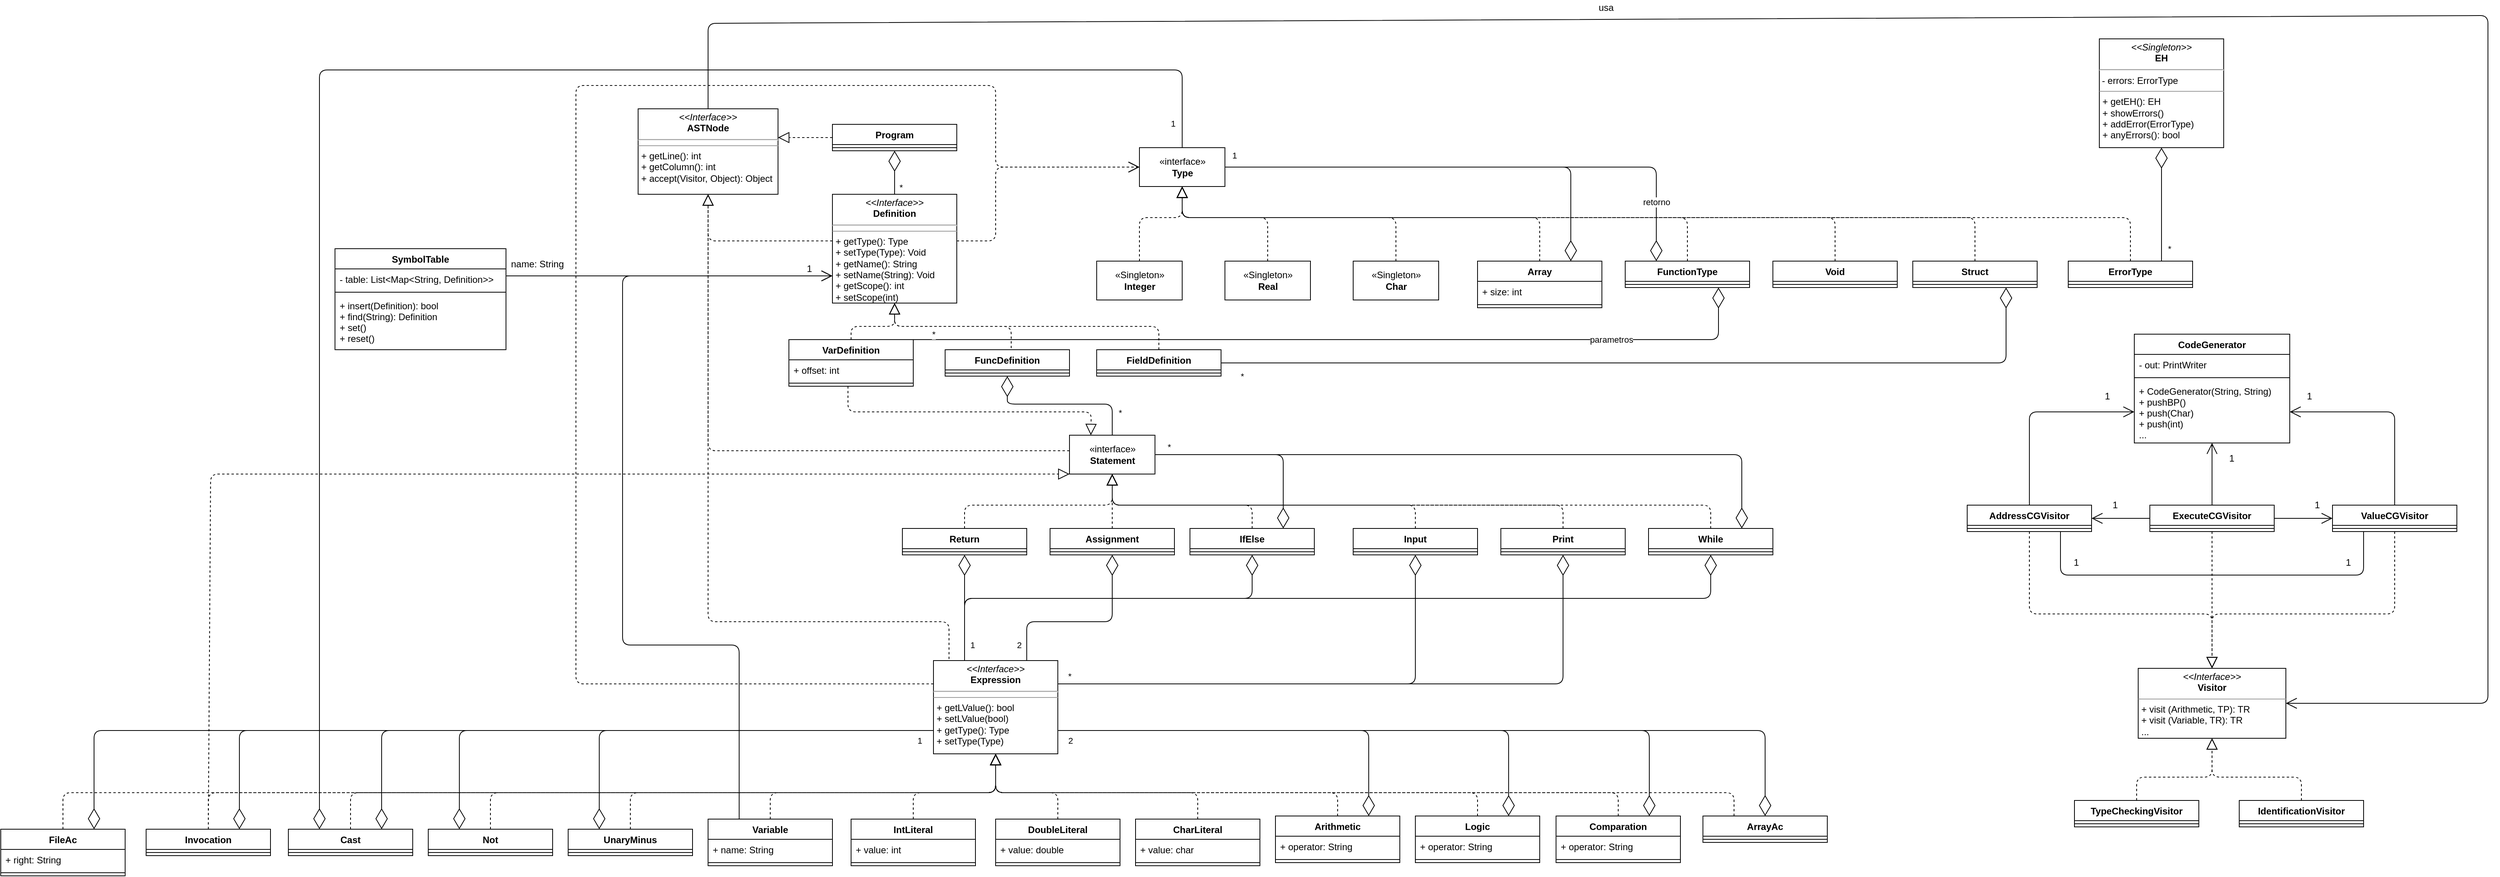 <mxfile version="14.7.1" type="device"><diagram id="C5RBs43oDa-KdzZeNtuy" name="Page-1"><mxGraphModel dx="2500" dy="2103" grid="1" gridSize="10" guides="1" tooltips="1" connect="1" arrows="1" fold="1" page="1" pageScale="1" pageWidth="827" pageHeight="1169" math="0" shadow="0"><root><mxCell id="WIyWlLk6GJQsqaUBKTNV-0"/><mxCell id="WIyWlLk6GJQsqaUBKTNV-1" parent="WIyWlLk6GJQsqaUBKTNV-0"/><mxCell id="fypHuu52IkwOlu_7uhKZ-20" value="UnaryMinus" style="swimlane;fontStyle=1;align=center;verticalAlign=top;childLayout=stackLayout;horizontal=1;startSize=26;horizontalStack=0;resizeParent=1;resizeParentMax=0;resizeLast=0;collapsible=1;marginBottom=0;" parent="WIyWlLk6GJQsqaUBKTNV-1" vertex="1"><mxGeometry x="-30" y="337" width="160" height="34" as="geometry"/></mxCell><mxCell id="fypHuu52IkwOlu_7uhKZ-22" value="" style="line;strokeWidth=1;fillColor=none;align=left;verticalAlign=middle;spacingTop=-1;spacingLeft=3;spacingRight=3;rotatable=0;labelPosition=right;points=[];portConstraint=eastwest;" parent="fypHuu52IkwOlu_7uhKZ-20" vertex="1"><mxGeometry y="26" width="160" height="8" as="geometry"/></mxCell><mxCell id="fypHuu52IkwOlu_7uhKZ-33" value="Variable" style="swimlane;fontStyle=1;align=center;verticalAlign=top;childLayout=stackLayout;horizontal=1;startSize=26;horizontalStack=0;resizeParent=1;resizeParentMax=0;resizeLast=0;collapsible=1;marginBottom=0;" parent="WIyWlLk6GJQsqaUBKTNV-1" vertex="1"><mxGeometry x="150" y="324" width="160" height="60" as="geometry"><mxRectangle x="150" y="294" width="80" height="26" as="alternateBounds"/></mxGeometry></mxCell><mxCell id="fypHuu52IkwOlu_7uhKZ-34" value="+ name: String" style="text;strokeColor=none;fillColor=none;align=left;verticalAlign=top;spacingLeft=4;spacingRight=4;overflow=hidden;rotatable=0;points=[[0,0.5],[1,0.5]];portConstraint=eastwest;" parent="fypHuu52IkwOlu_7uhKZ-33" vertex="1"><mxGeometry y="26" width="160" height="26" as="geometry"/></mxCell><mxCell id="fypHuu52IkwOlu_7uhKZ-35" value="" style="line;strokeWidth=1;fillColor=none;align=left;verticalAlign=middle;spacingTop=-1;spacingLeft=3;spacingRight=3;rotatable=0;labelPosition=right;points=[];portConstraint=eastwest;" parent="fypHuu52IkwOlu_7uhKZ-33" vertex="1"><mxGeometry y="52" width="160" height="8" as="geometry"/></mxCell><mxCell id="fypHuu52IkwOlu_7uhKZ-37" value="IntLiteral" style="swimlane;fontStyle=1;align=center;verticalAlign=top;childLayout=stackLayout;horizontal=1;startSize=26;horizontalStack=0;resizeParent=1;resizeParentMax=0;resizeLast=0;collapsible=1;marginBottom=0;" parent="WIyWlLk6GJQsqaUBKTNV-1" vertex="1"><mxGeometry x="334" y="324" width="160" height="60" as="geometry"/></mxCell><mxCell id="fypHuu52IkwOlu_7uhKZ-38" value="+ value: int" style="text;strokeColor=none;fillColor=none;align=left;verticalAlign=top;spacingLeft=4;spacingRight=4;overflow=hidden;rotatable=0;points=[[0,0.5],[1,0.5]];portConstraint=eastwest;" parent="fypHuu52IkwOlu_7uhKZ-37" vertex="1"><mxGeometry y="26" width="160" height="26" as="geometry"/></mxCell><mxCell id="fypHuu52IkwOlu_7uhKZ-39" value="" style="line;strokeWidth=1;fillColor=none;align=left;verticalAlign=middle;spacingTop=-1;spacingLeft=3;spacingRight=3;rotatable=0;labelPosition=right;points=[];portConstraint=eastwest;" parent="fypHuu52IkwOlu_7uhKZ-37" vertex="1"><mxGeometry y="52" width="160" height="8" as="geometry"/></mxCell><mxCell id="fypHuu52IkwOlu_7uhKZ-40" value="Arithmetic" style="swimlane;fontStyle=1;align=center;verticalAlign=top;childLayout=stackLayout;horizontal=1;startSize=26;horizontalStack=0;resizeParent=1;resizeParentMax=0;resizeLast=0;collapsible=1;marginBottom=0;" parent="WIyWlLk6GJQsqaUBKTNV-1" vertex="1"><mxGeometry x="880" y="320" width="160" height="60" as="geometry"/></mxCell><mxCell id="fypHuu52IkwOlu_7uhKZ-41" value="+ operator: String" style="text;strokeColor=none;fillColor=none;align=left;verticalAlign=top;spacingLeft=4;spacingRight=4;overflow=hidden;rotatable=0;points=[[0,0.5],[1,0.5]];portConstraint=eastwest;" parent="fypHuu52IkwOlu_7uhKZ-40" vertex="1"><mxGeometry y="26" width="160" height="26" as="geometry"/></mxCell><mxCell id="fypHuu52IkwOlu_7uhKZ-42" value="" style="line;strokeWidth=1;fillColor=none;align=left;verticalAlign=middle;spacingTop=-1;spacingLeft=3;spacingRight=3;rotatable=0;labelPosition=right;points=[];portConstraint=eastwest;" parent="fypHuu52IkwOlu_7uhKZ-40" vertex="1"><mxGeometry y="52" width="160" height="8" as="geometry"/></mxCell><mxCell id="D238SmZcK5szfye52ZZ7-6" value="" style="endArrow=diamondThin;endFill=0;endSize=24;html=1;exitX=0;exitY=0.75;exitDx=0;exitDy=0;entryX=0.25;entryY=0;entryDx=0;entryDy=0;" parent="WIyWlLk6GJQsqaUBKTNV-1" source="AxPxzZsfJFEdQK4-f_n8-12" target="fypHuu52IkwOlu_7uhKZ-20" edge="1"><mxGeometry width="160" relative="1" as="geometry"><mxPoint x="460" y="145" as="sourcePoint"/><mxPoint x="-60" y="320" as="targetPoint"/><Array as="points"><mxPoint x="10" y="210"/></Array></mxGeometry></mxCell><mxCell id="D238SmZcK5szfye52ZZ7-8" value="" style="endArrow=block;dashed=1;endFill=0;endSize=12;html=1;exitX=0.5;exitY=0;exitDx=0;exitDy=0;entryX=0.5;entryY=1;entryDx=0;entryDy=0;" parent="WIyWlLk6GJQsqaUBKTNV-1" source="fypHuu52IkwOlu_7uhKZ-20" target="AxPxzZsfJFEdQK4-f_n8-12" edge="1"><mxGeometry width="160" relative="1" as="geometry"><mxPoint y="300" as="sourcePoint"/><mxPoint x="525" y="170" as="targetPoint"/><Array as="points"><mxPoint x="50" y="290"/><mxPoint x="520" y="290"/></Array></mxGeometry></mxCell><mxCell id="D238SmZcK5szfye52ZZ7-9" value="" style="endArrow=block;dashed=1;endFill=0;endSize=12;html=1;exitX=0.5;exitY=0;exitDx=0;exitDy=0;entryX=0.5;entryY=1;entryDx=0;entryDy=0;" parent="WIyWlLk6GJQsqaUBKTNV-1" source="fypHuu52IkwOlu_7uhKZ-33" target="AxPxzZsfJFEdQK4-f_n8-12" edge="1"><mxGeometry width="160" relative="1" as="geometry"><mxPoint x="260" y="320" as="sourcePoint"/><mxPoint x="525" y="170" as="targetPoint"/><Array as="points"><mxPoint x="230" y="290"/><mxPoint x="520" y="290"/></Array></mxGeometry></mxCell><mxCell id="D238SmZcK5szfye52ZZ7-10" value="" style="endArrow=block;dashed=1;endFill=0;endSize=12;html=1;exitX=0.5;exitY=0;exitDx=0;exitDy=0;entryX=0.5;entryY=1;entryDx=0;entryDy=0;" parent="WIyWlLk6GJQsqaUBKTNV-1" source="fypHuu52IkwOlu_7uhKZ-37" target="AxPxzZsfJFEdQK4-f_n8-12" edge="1"><mxGeometry width="160" relative="1" as="geometry"><mxPoint x="290" y="284" as="sourcePoint"/><mxPoint x="525" y="170" as="targetPoint"/><Array as="points"><mxPoint x="414" y="290"/><mxPoint x="520" y="290"/></Array></mxGeometry></mxCell><mxCell id="D238SmZcK5szfye52ZZ7-11" value="" style="endArrow=block;dashed=1;endFill=0;endSize=12;html=1;exitX=0.5;exitY=0;exitDx=0;exitDy=0;entryX=0.5;entryY=1;entryDx=0;entryDy=0;" parent="WIyWlLk6GJQsqaUBKTNV-1" source="fypHuu52IkwOlu_7uhKZ-40" target="AxPxzZsfJFEdQK4-f_n8-12" edge="1"><mxGeometry width="160" relative="1" as="geometry"><mxPoint x="495" y="294" as="sourcePoint"/><mxPoint x="525" y="170" as="targetPoint"/><Array as="points"><mxPoint x="960" y="290"/><mxPoint x="520" y="290"/></Array></mxGeometry></mxCell><mxCell id="D238SmZcK5szfye52ZZ7-12" value="" style="endArrow=diamondThin;endFill=0;endSize=24;html=1;exitX=1;exitY=0.75;exitDx=0;exitDy=0;entryX=0.75;entryY=0;entryDx=0;entryDy=0;" parent="WIyWlLk6GJQsqaUBKTNV-1" source="AxPxzZsfJFEdQK4-f_n8-12" target="fypHuu52IkwOlu_7uhKZ-40" edge="1"><mxGeometry width="160" relative="1" as="geometry"><mxPoint x="590" y="145" as="sourcePoint"/><mxPoint x="760" y="317.5" as="targetPoint"/><Array as="points"><mxPoint x="1000" y="210"/><mxPoint x="1000" y="240"/></Array></mxGeometry></mxCell><mxCell id="D238SmZcK5szfye52ZZ7-13" value="2" style="edgeLabel;html=1;align=center;verticalAlign=middle;resizable=0;points=[];" parent="D238SmZcK5szfye52ZZ7-12" vertex="1" connectable="0"><mxGeometry x="-0.794" y="-3" relative="1" as="geometry"><mxPoint x="-37" y="9.73" as="offset"/></mxGeometry></mxCell><mxCell id="D238SmZcK5szfye52ZZ7-14" value="DoubleLiteral" style="swimlane;fontStyle=1;align=center;verticalAlign=top;childLayout=stackLayout;horizontal=1;startSize=26;horizontalStack=0;resizeParent=1;resizeParentMax=0;resizeLast=0;collapsible=1;marginBottom=0;" parent="WIyWlLk6GJQsqaUBKTNV-1" vertex="1"><mxGeometry x="520" y="324" width="160" height="60" as="geometry"/></mxCell><mxCell id="D238SmZcK5szfye52ZZ7-15" value="+ value: double" style="text;strokeColor=none;fillColor=none;align=left;verticalAlign=top;spacingLeft=4;spacingRight=4;overflow=hidden;rotatable=0;points=[[0,0.5],[1,0.5]];portConstraint=eastwest;" parent="D238SmZcK5szfye52ZZ7-14" vertex="1"><mxGeometry y="26" width="160" height="26" as="geometry"/></mxCell><mxCell id="D238SmZcK5szfye52ZZ7-16" value="" style="line;strokeWidth=1;fillColor=none;align=left;verticalAlign=middle;spacingTop=-1;spacingLeft=3;spacingRight=3;rotatable=0;labelPosition=right;points=[];portConstraint=eastwest;" parent="D238SmZcK5szfye52ZZ7-14" vertex="1"><mxGeometry y="52" width="160" height="8" as="geometry"/></mxCell><mxCell id="D238SmZcK5szfye52ZZ7-17" value="CharLiteral" style="swimlane;fontStyle=1;align=center;verticalAlign=top;childLayout=stackLayout;horizontal=1;startSize=26;horizontalStack=0;resizeParent=1;resizeParentMax=0;resizeLast=0;collapsible=1;marginBottom=0;" parent="WIyWlLk6GJQsqaUBKTNV-1" vertex="1"><mxGeometry x="700" y="324" width="160" height="60" as="geometry"/></mxCell><mxCell id="D238SmZcK5szfye52ZZ7-18" value="+ value: char" style="text;strokeColor=none;fillColor=none;align=left;verticalAlign=top;spacingLeft=4;spacingRight=4;overflow=hidden;rotatable=0;points=[[0,0.5],[1,0.5]];portConstraint=eastwest;" parent="D238SmZcK5szfye52ZZ7-17" vertex="1"><mxGeometry y="26" width="160" height="26" as="geometry"/></mxCell><mxCell id="D238SmZcK5szfye52ZZ7-19" value="" style="line;strokeWidth=1;fillColor=none;align=left;verticalAlign=middle;spacingTop=-1;spacingLeft=3;spacingRight=3;rotatable=0;labelPosition=right;points=[];portConstraint=eastwest;" parent="D238SmZcK5szfye52ZZ7-17" vertex="1"><mxGeometry y="52" width="160" height="8" as="geometry"/></mxCell><mxCell id="D238SmZcK5szfye52ZZ7-20" value="" style="endArrow=block;dashed=1;endFill=0;endSize=12;html=1;exitX=0.5;exitY=0;exitDx=0;exitDy=0;entryX=0.5;entryY=1;entryDx=0;entryDy=0;entryPerimeter=0;" parent="WIyWlLk6GJQsqaUBKTNV-1" source="D238SmZcK5szfye52ZZ7-14" target="AxPxzZsfJFEdQK4-f_n8-12" edge="1"><mxGeometry width="160" relative="1" as="geometry"><mxPoint x="410" y="304" as="sourcePoint"/><mxPoint x="525" y="170" as="targetPoint"/><Array as="points"><mxPoint x="600" y="290"/><mxPoint x="520" y="290"/></Array></mxGeometry></mxCell><mxCell id="D238SmZcK5szfye52ZZ7-21" value="" style="endArrow=block;dashed=1;endFill=0;endSize=12;html=1;exitX=0.5;exitY=0;exitDx=0;exitDy=0;entryX=0.5;entryY=1;entryDx=0;entryDy=0;" parent="WIyWlLk6GJQsqaUBKTNV-1" source="D238SmZcK5szfye52ZZ7-17" target="AxPxzZsfJFEdQK4-f_n8-12" edge="1"><mxGeometry width="160" relative="1" as="geometry"><mxPoint x="590" y="304" as="sourcePoint"/><mxPoint x="525" y="170" as="targetPoint"/><Array as="points"><mxPoint x="780" y="290"/><mxPoint x="520" y="290"/></Array></mxGeometry></mxCell><mxCell id="D238SmZcK5szfye52ZZ7-22" value="&lt;p style=&quot;margin: 0px ; margin-top: 4px ; text-align: center&quot;&gt;&lt;i&gt;&amp;lt;&amp;lt;Interface&amp;gt;&amp;gt;&lt;/i&gt;&lt;br&gt;&lt;b&gt;ASTNode&lt;/b&gt;&lt;/p&gt;&lt;hr&gt;&lt;hr size=&quot;1&quot;&gt;&lt;p style=&quot;margin: 0px ; margin-left: 4px&quot;&gt;&lt;span&gt;+ getLine(): int&lt;/span&gt;&lt;br&gt;&lt;/p&gt;&lt;p style=&quot;margin: 0px ; margin-left: 4px&quot;&gt;+ getColumn(): int&lt;br&gt;&lt;/p&gt;&lt;p style=&quot;margin: 0px ; margin-left: 4px&quot;&gt;+ accept(Visitor, Object): Object&lt;/p&gt;" style="verticalAlign=top;align=left;overflow=fill;fontSize=12;fontFamily=Helvetica;html=1;" parent="WIyWlLk6GJQsqaUBKTNV-1" vertex="1"><mxGeometry x="60" y="-590" width="180" height="110" as="geometry"/></mxCell><mxCell id="D238SmZcK5szfye52ZZ7-25" value="" style="endArrow=block;dashed=1;endFill=0;endSize=12;html=1;entryX=0.5;entryY=1;entryDx=0;entryDy=0;exitX=0.125;exitY=-0.017;exitDx=0;exitDy=0;exitPerimeter=0;" parent="WIyWlLk6GJQsqaUBKTNV-1" source="AxPxzZsfJFEdQK4-f_n8-12" target="D238SmZcK5szfye52ZZ7-22" edge="1"><mxGeometry width="160" relative="1" as="geometry"><mxPoint x="492.5" y="120" as="sourcePoint"/><mxPoint x="700" y="180" as="targetPoint"/><Array as="points"><mxPoint x="460" y="70"/><mxPoint x="150" y="70"/></Array></mxGeometry></mxCell><mxCell id="D238SmZcK5szfye52ZZ7-26" value="«interface»&lt;br&gt;&lt;b&gt;Statement&lt;/b&gt;" style="html=1;strokeColor=#000000;gradientColor=none;" parent="WIyWlLk6GJQsqaUBKTNV-1" vertex="1"><mxGeometry x="615" y="-170" width="110" height="50" as="geometry"/></mxCell><mxCell id="D238SmZcK5szfye52ZZ7-27" value="" style="endArrow=block;dashed=1;endFill=0;endSize=12;html=1;exitX=0;exitY=0.4;exitDx=0;exitDy=0;entryX=0.5;entryY=1;entryDx=0;entryDy=0;exitPerimeter=0;" parent="WIyWlLk6GJQsqaUBKTNV-1" source="D238SmZcK5szfye52ZZ7-26" target="D238SmZcK5szfye52ZZ7-22" edge="1"><mxGeometry width="160" relative="1" as="geometry"><mxPoint x="535" y="130" as="sourcePoint"/><mxPoint x="1110" y="-50" as="targetPoint"/><Array as="points"><mxPoint x="525" y="-150"/><mxPoint x="150" y="-150"/></Array></mxGeometry></mxCell><mxCell id="D238SmZcK5szfye52ZZ7-28" value="" style="endArrow=diamondThin;endFill=0;endSize=24;html=1;entryX=0.5;entryY=1;entryDx=0;entryDy=0;exitX=0.75;exitY=0;exitDx=0;exitDy=0;" parent="WIyWlLk6GJQsqaUBKTNV-1" source="AxPxzZsfJFEdQK4-f_n8-12" target="D238SmZcK5szfye52ZZ7-30" edge="1"><mxGeometry width="160" relative="1" as="geometry"><mxPoint x="557.5" y="120" as="sourcePoint"/><mxPoint x="1050" y="343" as="targetPoint"/><Array as="points"><mxPoint x="560" y="70"/><mxPoint x="670" y="70"/></Array></mxGeometry></mxCell><mxCell id="D238SmZcK5szfye52ZZ7-29" value="2" style="edgeLabel;html=1;align=center;verticalAlign=middle;resizable=0;points=[];" parent="D238SmZcK5szfye52ZZ7-28" vertex="1" connectable="0"><mxGeometry x="-0.794" y="-3" relative="1" as="geometry"><mxPoint x="-13" y="5" as="offset"/></mxGeometry></mxCell><mxCell id="D238SmZcK5szfye52ZZ7-30" value="Assignment" style="swimlane;fontStyle=1;align=center;verticalAlign=top;childLayout=stackLayout;horizontal=1;startSize=26;horizontalStack=0;resizeParent=1;resizeParentMax=0;resizeLast=0;collapsible=1;marginBottom=0;" parent="WIyWlLk6GJQsqaUBKTNV-1" vertex="1"><mxGeometry x="590" y="-50" width="160" height="34" as="geometry"/></mxCell><mxCell id="D238SmZcK5szfye52ZZ7-31" value="" style="line;strokeWidth=1;fillColor=none;align=left;verticalAlign=middle;spacingTop=-1;spacingLeft=3;spacingRight=3;rotatable=0;labelPosition=right;points=[];portConstraint=eastwest;" parent="D238SmZcK5szfye52ZZ7-30" vertex="1"><mxGeometry y="26" width="160" height="8" as="geometry"/></mxCell><mxCell id="D238SmZcK5szfye52ZZ7-32" value="" style="endArrow=block;dashed=1;endFill=0;endSize=12;html=1;entryX=0.5;entryY=1;entryDx=0;entryDy=0;exitX=0.5;exitY=0;exitDx=0;exitDy=0;" parent="WIyWlLk6GJQsqaUBKTNV-1" source="D238SmZcK5szfye52ZZ7-30" target="D238SmZcK5szfye52ZZ7-26" edge="1"><mxGeometry width="160" relative="1" as="geometry"><mxPoint x="660" y="-49" as="sourcePoint"/><mxPoint x="660" y="-120" as="targetPoint"/></mxGeometry></mxCell><mxCell id="D238SmZcK5szfye52ZZ7-33" value="Array" style="swimlane;fontStyle=1;align=center;verticalAlign=top;childLayout=stackLayout;horizontal=1;startSize=26;horizontalStack=0;resizeParent=1;resizeParentMax=0;resizeLast=0;collapsible=1;marginBottom=0;" parent="WIyWlLk6GJQsqaUBKTNV-1" vertex="1"><mxGeometry x="1140" y="-394" width="160" height="60" as="geometry"/></mxCell><mxCell id="D238SmZcK5szfye52ZZ7-34" value="+ size: int" style="text;strokeColor=none;fillColor=none;align=left;verticalAlign=top;spacingLeft=4;spacingRight=4;overflow=hidden;rotatable=0;points=[[0,0.5],[1,0.5]];portConstraint=eastwest;" parent="D238SmZcK5szfye52ZZ7-33" vertex="1"><mxGeometry y="26" width="160" height="26" as="geometry"/></mxCell><mxCell id="D238SmZcK5szfye52ZZ7-35" value="" style="line;strokeWidth=1;fillColor=none;align=left;verticalAlign=middle;spacingTop=-1;spacingLeft=3;spacingRight=3;rotatable=0;labelPosition=right;points=[];portConstraint=eastwest;" parent="D238SmZcK5szfye52ZZ7-33" vertex="1"><mxGeometry y="52" width="160" height="8" as="geometry"/></mxCell><mxCell id="D238SmZcK5szfye52ZZ7-36" value="IfElse" style="swimlane;fontStyle=1;align=center;verticalAlign=top;childLayout=stackLayout;horizontal=1;startSize=26;horizontalStack=0;resizeParent=1;resizeParentMax=0;resizeLast=0;collapsible=1;marginBottom=0;" parent="WIyWlLk6GJQsqaUBKTNV-1" vertex="1"><mxGeometry x="770" y="-50" width="160" height="34" as="geometry"/></mxCell><mxCell id="D238SmZcK5szfye52ZZ7-37" value="" style="line;strokeWidth=1;fillColor=none;align=left;verticalAlign=middle;spacingTop=-1;spacingLeft=3;spacingRight=3;rotatable=0;labelPosition=right;points=[];portConstraint=eastwest;" parent="D238SmZcK5szfye52ZZ7-36" vertex="1"><mxGeometry y="26" width="160" height="8" as="geometry"/></mxCell><mxCell id="D238SmZcK5szfye52ZZ7-40" value="While" style="swimlane;fontStyle=1;align=center;verticalAlign=top;childLayout=stackLayout;horizontal=1;startSize=26;horizontalStack=0;resizeParent=1;resizeParentMax=0;resizeLast=0;collapsible=1;marginBottom=0;" parent="WIyWlLk6GJQsqaUBKTNV-1" vertex="1"><mxGeometry x="1360" y="-50" width="160" height="34" as="geometry"/></mxCell><mxCell id="D238SmZcK5szfye52ZZ7-41" value="" style="line;strokeWidth=1;fillColor=none;align=left;verticalAlign=middle;spacingTop=-1;spacingLeft=3;spacingRight=3;rotatable=0;labelPosition=right;points=[];portConstraint=eastwest;" parent="D238SmZcK5szfye52ZZ7-40" vertex="1"><mxGeometry y="26" width="160" height="8" as="geometry"/></mxCell><mxCell id="D238SmZcK5szfye52ZZ7-42" value="Return" style="swimlane;fontStyle=1;align=center;verticalAlign=top;childLayout=stackLayout;horizontal=1;startSize=26;horizontalStack=0;resizeParent=1;resizeParentMax=0;resizeLast=0;collapsible=1;marginBottom=0;" parent="WIyWlLk6GJQsqaUBKTNV-1" vertex="1"><mxGeometry x="400" y="-50" width="160" height="34" as="geometry"/></mxCell><mxCell id="D238SmZcK5szfye52ZZ7-43" value="" style="line;strokeWidth=1;fillColor=none;align=left;verticalAlign=middle;spacingTop=-1;spacingLeft=3;spacingRight=3;rotatable=0;labelPosition=right;points=[];portConstraint=eastwest;" parent="D238SmZcK5szfye52ZZ7-42" vertex="1"><mxGeometry y="26" width="160" height="8" as="geometry"/></mxCell><mxCell id="D238SmZcK5szfye52ZZ7-44" value="" style="endArrow=diamondThin;endFill=0;endSize=24;html=1;exitX=0.25;exitY=0;exitDx=0;exitDy=0;entryX=0.5;entryY=1;entryDx=0;entryDy=0;" parent="WIyWlLk6GJQsqaUBKTNV-1" source="AxPxzZsfJFEdQK4-f_n8-12" target="D238SmZcK5szfye52ZZ7-40" edge="1"><mxGeometry width="160" relative="1" as="geometry"><mxPoint x="525" y="120" as="sourcePoint"/><mxPoint x="525" y="-16" as="targetPoint"/><Array as="points"><mxPoint x="480" y="40"/><mxPoint x="1440" y="40"/></Array></mxGeometry></mxCell><mxCell id="D238SmZcK5szfye52ZZ7-45" value="1" style="edgeLabel;html=1;align=center;verticalAlign=middle;resizable=0;points=[];" parent="D238SmZcK5szfye52ZZ7-44" vertex="1" connectable="0"><mxGeometry x="-0.794" y="-3" relative="1" as="geometry"><mxPoint x="-23" y="57" as="offset"/></mxGeometry></mxCell><mxCell id="D238SmZcK5szfye52ZZ7-46" value="" style="endArrow=diamondThin;endFill=0;endSize=24;html=1;entryX=0.5;entryY=1;entryDx=0;entryDy=0;exitX=0.25;exitY=0;exitDx=0;exitDy=0;" parent="WIyWlLk6GJQsqaUBKTNV-1" source="AxPxzZsfJFEdQK4-f_n8-12" target="D238SmZcK5szfye52ZZ7-42" edge="1"><mxGeometry width="160" relative="1" as="geometry"><mxPoint x="525" y="120" as="sourcePoint"/><mxPoint x="680" y="-6" as="targetPoint"/><Array as="points"><mxPoint x="480" y="40"/></Array></mxGeometry></mxCell><mxCell id="D238SmZcK5szfye52ZZ7-48" value="" style="endArrow=block;dashed=1;endFill=0;endSize=12;html=1;entryX=0.5;entryY=1;entryDx=0;entryDy=0;exitX=0.5;exitY=0;exitDx=0;exitDy=0;" parent="WIyWlLk6GJQsqaUBKTNV-1" source="D238SmZcK5szfye52ZZ7-42" target="D238SmZcK5szfye52ZZ7-26" edge="1"><mxGeometry width="160" relative="1" as="geometry"><mxPoint x="680" y="-40" as="sourcePoint"/><mxPoint x="680" y="-110" as="targetPoint"/><Array as="points"><mxPoint x="480" y="-80"/><mxPoint x="670" y="-80"/></Array></mxGeometry></mxCell><mxCell id="D238SmZcK5szfye52ZZ7-49" value="" style="endArrow=block;dashed=1;endFill=0;endSize=12;html=1;entryX=0.5;entryY=1;entryDx=0;entryDy=0;exitX=0.5;exitY=0;exitDx=0;exitDy=0;" parent="WIyWlLk6GJQsqaUBKTNV-1" source="D238SmZcK5szfye52ZZ7-40" target="D238SmZcK5szfye52ZZ7-26" edge="1"><mxGeometry width="160" relative="1" as="geometry"><mxPoint x="330" y="-40" as="sourcePoint"/><mxPoint x="680" y="-110" as="targetPoint"/><Array as="points"><mxPoint x="1440" y="-80"/><mxPoint x="670" y="-80"/></Array></mxGeometry></mxCell><mxCell id="D238SmZcK5szfye52ZZ7-50" value="" style="endArrow=block;dashed=1;endFill=0;endSize=12;html=1;entryX=0.5;entryY=1;entryDx=0;entryDy=0;exitX=0.5;exitY=0;exitDx=0;exitDy=0;" parent="WIyWlLk6GJQsqaUBKTNV-1" source="D238SmZcK5szfye52ZZ7-36" target="D238SmZcK5szfye52ZZ7-26" edge="1"><mxGeometry width="160" relative="1" as="geometry"><mxPoint x="504" y="-40" as="sourcePoint"/><mxPoint x="680" y="-110" as="targetPoint"/><Array as="points"><mxPoint x="850" y="-80"/><mxPoint x="670" y="-80"/></Array></mxGeometry></mxCell><mxCell id="D238SmZcK5szfye52ZZ7-55" value="" style="endArrow=diamondThin;endFill=0;endSize=24;html=1;entryX=0.75;entryY=0;entryDx=0;entryDy=0;exitX=1;exitY=0.5;exitDx=0;exitDy=0;" parent="WIyWlLk6GJQsqaUBKTNV-1" source="D238SmZcK5szfye52ZZ7-26" target="D238SmZcK5szfye52ZZ7-40" edge="1"><mxGeometry width="160" relative="1" as="geometry"><mxPoint x="567.5" y="130" as="sourcePoint"/><mxPoint x="680" y="-6" as="targetPoint"/><Array as="points"><mxPoint x="1480" y="-145"/></Array></mxGeometry></mxCell><mxCell id="D238SmZcK5szfye52ZZ7-57" value="" style="endArrow=diamondThin;endFill=0;endSize=24;html=1;entryX=0.75;entryY=0;entryDx=0;entryDy=0;exitX=1;exitY=0.5;exitDx=0;exitDy=0;" parent="WIyWlLk6GJQsqaUBKTNV-1" source="D238SmZcK5szfye52ZZ7-26" target="D238SmZcK5szfye52ZZ7-36" edge="1"><mxGeometry width="160" relative="1" as="geometry"><mxPoint x="625" y="-110" as="sourcePoint"/><mxPoint x="544" y="-40" as="targetPoint"/><Array as="points"><mxPoint x="890" y="-145"/></Array></mxGeometry></mxCell><mxCell id="D238SmZcK5szfye52ZZ7-58" value="*" style="edgeLabel;html=1;align=center;verticalAlign=middle;resizable=0;points=[];" parent="D238SmZcK5szfye52ZZ7-57" vertex="1" connectable="0"><mxGeometry x="-0.794" y="-3" relative="1" as="geometry"><mxPoint x="-9.0" y="-13" as="offset"/></mxGeometry></mxCell><mxCell id="D238SmZcK5szfye52ZZ7-61" value="Program" style="swimlane;fontStyle=1;align=center;verticalAlign=top;childLayout=stackLayout;horizontal=1;startSize=26;horizontalStack=0;resizeParent=1;resizeParentMax=0;resizeLast=0;collapsible=1;marginBottom=0;" parent="WIyWlLk6GJQsqaUBKTNV-1" vertex="1"><mxGeometry x="310" y="-570" width="160" height="34" as="geometry"/></mxCell><mxCell id="D238SmZcK5szfye52ZZ7-62" value="" style="line;strokeWidth=1;fillColor=none;align=left;verticalAlign=middle;spacingTop=-1;spacingLeft=3;spacingRight=3;rotatable=0;labelPosition=right;points=[];portConstraint=eastwest;" parent="D238SmZcK5szfye52ZZ7-61" vertex="1"><mxGeometry y="26" width="160" height="8" as="geometry"/></mxCell><mxCell id="D238SmZcK5szfye52ZZ7-63" value="&lt;p style=&quot;margin: 0px ; margin-top: 4px ; text-align: center&quot;&gt;&lt;i&gt;&amp;lt;&amp;lt;Interface&amp;gt;&amp;gt;&lt;/i&gt;&lt;br&gt;&lt;b&gt;Definition&lt;/b&gt;&lt;/p&gt;&lt;hr&gt;&lt;hr size=&quot;1&quot;&gt;&lt;p style=&quot;margin: 0px ; margin-left: 4px&quot;&gt;&lt;span&gt;+ getType(): Type&lt;/span&gt;&lt;br&gt;&lt;/p&gt;&lt;p style=&quot;margin: 0px ; margin-left: 4px&quot;&gt;+ setType(Type): Void&lt;span&gt;&lt;br&gt;&lt;/span&gt;&lt;/p&gt;&lt;p style=&quot;margin: 0px ; margin-left: 4px&quot;&gt;+ getName(): String&lt;br&gt;&lt;/p&gt;&lt;p style=&quot;margin: 0px ; margin-left: 4px&quot;&gt;+ setName(String): Void&lt;br&gt;&lt;/p&gt;&lt;p style=&quot;margin: 0px ; margin-left: 4px&quot;&gt;+ getScope(): int&lt;/p&gt;&lt;p style=&quot;margin: 0px ; margin-left: 4px&quot;&gt;+ setScope(int)&lt;/p&gt;" style="verticalAlign=top;align=left;overflow=fill;fontSize=12;fontFamily=Helvetica;html=1;" parent="WIyWlLk6GJQsqaUBKTNV-1" vertex="1"><mxGeometry x="310" y="-480" width="160" height="140" as="geometry"/></mxCell><mxCell id="D238SmZcK5szfye52ZZ7-64" value="" style="endArrow=diamondThin;endFill=0;endSize=24;html=1;entryX=0.5;entryY=1;entryDx=0;entryDy=0;exitX=0.5;exitY=0;exitDx=0;exitDy=0;" parent="WIyWlLk6GJQsqaUBKTNV-1" source="D238SmZcK5szfye52ZZ7-63" target="D238SmZcK5szfye52ZZ7-61" edge="1"><mxGeometry width="160" relative="1" as="geometry"><mxPoint x="430" y="-490" as="sourcePoint"/><mxPoint x="389.5" y="-520" as="targetPoint"/><Array as="points"><mxPoint x="390" y="-490"/></Array></mxGeometry></mxCell><mxCell id="D238SmZcK5szfye52ZZ7-65" value="*" style="edgeLabel;html=1;align=center;verticalAlign=middle;resizable=0;points=[];" parent="D238SmZcK5szfye52ZZ7-64" vertex="1" connectable="0"><mxGeometry x="-0.794" y="-3" relative="1" as="geometry"><mxPoint x="4.39" y="-3.0" as="offset"/></mxGeometry></mxCell><mxCell id="D238SmZcK5szfye52ZZ7-66" value="" style="endArrow=block;dashed=1;endFill=0;endSize=12;html=1;exitX=0;exitY=0.5;exitDx=0;exitDy=0;" parent="WIyWlLk6GJQsqaUBKTNV-1" source="D238SmZcK5szfye52ZZ7-61" target="D238SmZcK5szfye52ZZ7-22" edge="1"><mxGeometry width="160" relative="1" as="geometry"><mxPoint x="625" y="-300" as="sourcePoint"/><mxPoint x="150" y="-490" as="targetPoint"/><Array as="points"><mxPoint x="280" y="-553"/><mxPoint x="240" y="-553"/></Array></mxGeometry></mxCell><mxCell id="D238SmZcK5szfye52ZZ7-67" value="" style="endArrow=block;dashed=1;endFill=0;endSize=12;html=1;entryX=0.5;entryY=1;entryDx=0;entryDy=0;exitX=0;exitY=0.429;exitDx=0;exitDy=0;exitPerimeter=0;" parent="WIyWlLk6GJQsqaUBKTNV-1" source="D238SmZcK5szfye52ZZ7-63" target="D238SmZcK5szfye52ZZ7-22" edge="1"><mxGeometry width="160" relative="1" as="geometry"><mxPoint x="310" y="-380" as="sourcePoint"/><mxPoint x="150" y="-490" as="targetPoint"/><Array as="points"><mxPoint x="240" y="-420"/><mxPoint x="150" y="-420"/></Array></mxGeometry></mxCell><mxCell id="D238SmZcK5szfye52ZZ7-68" value="«interface»&lt;br&gt;&lt;b&gt;Type&lt;/b&gt;" style="html=1;strokeColor=#000000;gradientColor=none;" parent="WIyWlLk6GJQsqaUBKTNV-1" vertex="1"><mxGeometry x="705" y="-540" width="110" height="50" as="geometry"/></mxCell><mxCell id="D238SmZcK5szfye52ZZ7-76" value="" style="endArrow=block;dashed=1;endFill=0;endSize=12;html=1;strokeColor=#000000;exitX=0.5;exitY=0;exitDx=0;exitDy=0;entryX=0.5;entryY=1;entryDx=0;entryDy=0;" parent="WIyWlLk6GJQsqaUBKTNV-1" source="oiNFNmhjgdXu96IcP9zH-2" target="D238SmZcK5szfye52ZZ7-63" edge="1"><mxGeometry width="160" relative="1" as="geometry"><mxPoint x="334" y="-290" as="sourcePoint"/><mxPoint x="530" y="-230" as="targetPoint"/><Array as="points"><mxPoint x="334" y="-310"/><mxPoint x="390" y="-310"/></Array></mxGeometry></mxCell><mxCell id="D238SmZcK5szfye52ZZ7-77" value="" style="endArrow=block;dashed=1;endFill=0;endSize=12;html=1;strokeColor=#000000;entryX=0.5;entryY=1;entryDx=0;entryDy=0;" parent="WIyWlLk6GJQsqaUBKTNV-1" target="D238SmZcK5szfye52ZZ7-63" edge="1"><mxGeometry width="160" relative="1" as="geometry"><mxPoint x="540" y="-282" as="sourcePoint"/><mxPoint x="400" y="-350" as="targetPoint"/><Array as="points"><mxPoint x="540" y="-310"/><mxPoint x="390" y="-310"/></Array></mxGeometry></mxCell><mxCell id="D238SmZcK5szfye52ZZ7-78" value="" style="endArrow=diamondThin;endFill=0;endSize=24;html=1;entryX=0.5;entryY=1;entryDx=0;entryDy=0;exitX=0.5;exitY=0;exitDx=0;exitDy=0;" parent="WIyWlLk6GJQsqaUBKTNV-1" source="D238SmZcK5szfye52ZZ7-26" target="oiNFNmhjgdXu96IcP9zH-0" edge="1"><mxGeometry width="160" relative="1" as="geometry"><mxPoint x="710" y="-200" as="sourcePoint"/><mxPoint x="334" y="-220" as="targetPoint"/><Array as="points"><mxPoint x="670" y="-210"/><mxPoint x="535" y="-210"/></Array></mxGeometry></mxCell><mxCell id="D238SmZcK5szfye52ZZ7-79" value="*" style="edgeLabel;html=1;align=center;verticalAlign=middle;resizable=0;points=[];" parent="D238SmZcK5szfye52ZZ7-78" vertex="1" connectable="0"><mxGeometry x="-0.794" y="-3" relative="1" as="geometry"><mxPoint x="7" y="-8" as="offset"/></mxGeometry></mxCell><mxCell id="D238SmZcK5szfye52ZZ7-80" value="" style="endArrow=diamondThin;endFill=0;endSize=24;html=1;entryX=0.5;entryY=1;entryDx=0;entryDy=0;exitX=0.25;exitY=0;exitDx=0;exitDy=0;" parent="WIyWlLk6GJQsqaUBKTNV-1" source="AxPxzZsfJFEdQK4-f_n8-12" target="D238SmZcK5szfye52ZZ7-36" edge="1"><mxGeometry width="160" relative="1" as="geometry"><mxPoint x="525" y="120" as="sourcePoint"/><mxPoint x="544" y="-6" as="targetPoint"/><Array as="points"><mxPoint x="480" y="40"/><mxPoint x="850" y="40"/></Array></mxGeometry></mxCell><mxCell id="D238SmZcK5szfye52ZZ7-82" value="Logic" style="swimlane;fontStyle=1;align=center;verticalAlign=top;childLayout=stackLayout;horizontal=1;startSize=26;horizontalStack=0;resizeParent=1;resizeParentMax=0;resizeLast=0;collapsible=1;marginBottom=0;" parent="WIyWlLk6GJQsqaUBKTNV-1" vertex="1"><mxGeometry x="1060" y="320" width="160" height="60" as="geometry"/></mxCell><mxCell id="D238SmZcK5szfye52ZZ7-83" value="+ operator: String" style="text;strokeColor=none;fillColor=none;align=left;verticalAlign=top;spacingLeft=4;spacingRight=4;overflow=hidden;rotatable=0;points=[[0,0.5],[1,0.5]];portConstraint=eastwest;" parent="D238SmZcK5szfye52ZZ7-82" vertex="1"><mxGeometry y="26" width="160" height="26" as="geometry"/></mxCell><mxCell id="D238SmZcK5szfye52ZZ7-84" value="" style="line;strokeWidth=1;fillColor=none;align=left;verticalAlign=middle;spacingTop=-1;spacingLeft=3;spacingRight=3;rotatable=0;labelPosition=right;points=[];portConstraint=eastwest;" parent="D238SmZcK5szfye52ZZ7-82" vertex="1"><mxGeometry y="52" width="160" height="8" as="geometry"/></mxCell><mxCell id="D238SmZcK5szfye52ZZ7-85" value="Comparation" style="swimlane;fontStyle=1;align=center;verticalAlign=top;childLayout=stackLayout;horizontal=1;startSize=26;horizontalStack=0;resizeParent=1;resizeParentMax=0;resizeLast=0;collapsible=1;marginBottom=0;" parent="WIyWlLk6GJQsqaUBKTNV-1" vertex="1"><mxGeometry x="1241" y="320" width="160" height="60" as="geometry"/></mxCell><mxCell id="D238SmZcK5szfye52ZZ7-86" value="+ operator: String" style="text;strokeColor=none;fillColor=none;align=left;verticalAlign=top;spacingLeft=4;spacingRight=4;overflow=hidden;rotatable=0;points=[[0,0.5],[1,0.5]];portConstraint=eastwest;" parent="D238SmZcK5szfye52ZZ7-85" vertex="1"><mxGeometry y="26" width="160" height="26" as="geometry"/></mxCell><mxCell id="D238SmZcK5szfye52ZZ7-87" value="" style="line;strokeWidth=1;fillColor=none;align=left;verticalAlign=middle;spacingTop=-1;spacingLeft=3;spacingRight=3;rotatable=0;labelPosition=right;points=[];portConstraint=eastwest;" parent="D238SmZcK5szfye52ZZ7-85" vertex="1"><mxGeometry y="52" width="160" height="8" as="geometry"/></mxCell><mxCell id="D238SmZcK5szfye52ZZ7-88" value="" style="endArrow=diamondThin;endFill=0;endSize=24;html=1;exitX=1;exitY=0.75;exitDx=0;exitDy=0;entryX=0.75;entryY=0;entryDx=0;entryDy=0;" parent="WIyWlLk6GJQsqaUBKTNV-1" source="AxPxzZsfJFEdQK4-f_n8-12" target="D238SmZcK5szfye52ZZ7-82" edge="1"><mxGeometry width="160" relative="1" as="geometry"><mxPoint x="590" y="145" as="sourcePoint"/><mxPoint x="1010" y="300" as="targetPoint"/><Array as="points"><mxPoint x="1180" y="210"/></Array></mxGeometry></mxCell><mxCell id="D238SmZcK5szfye52ZZ7-90" value="" style="endArrow=diamondThin;endFill=0;endSize=24;html=1;exitX=1;exitY=0.75;exitDx=0;exitDy=0;entryX=0.75;entryY=0;entryDx=0;entryDy=0;" parent="WIyWlLk6GJQsqaUBKTNV-1" source="AxPxzZsfJFEdQK4-f_n8-12" target="D238SmZcK5szfye52ZZ7-85" edge="1"><mxGeometry width="160" relative="1" as="geometry"><mxPoint x="590" y="145" as="sourcePoint"/><mxPoint x="1150" y="300" as="targetPoint"/><Array as="points"><mxPoint x="1361" y="210"/></Array></mxGeometry></mxCell><mxCell id="D238SmZcK5szfye52ZZ7-91" value="Not" style="swimlane;fontStyle=1;align=center;verticalAlign=top;childLayout=stackLayout;horizontal=1;startSize=26;horizontalStack=0;resizeParent=1;resizeParentMax=0;resizeLast=0;collapsible=1;marginBottom=0;" parent="WIyWlLk6GJQsqaUBKTNV-1" vertex="1"><mxGeometry x="-210" y="337" width="160" height="34" as="geometry"/></mxCell><mxCell id="D238SmZcK5szfye52ZZ7-92" value="" style="line;strokeWidth=1;fillColor=none;align=left;verticalAlign=middle;spacingTop=-1;spacingLeft=3;spacingRight=3;rotatable=0;labelPosition=right;points=[];portConstraint=eastwest;" parent="D238SmZcK5szfye52ZZ7-91" vertex="1"><mxGeometry y="26" width="160" height="8" as="geometry"/></mxCell><mxCell id="D238SmZcK5szfye52ZZ7-93" value="" style="endArrow=diamondThin;endFill=0;endSize=24;html=1;exitX=0;exitY=0.75;exitDx=0;exitDy=0;entryX=0.25;entryY=0;entryDx=0;entryDy=0;" parent="WIyWlLk6GJQsqaUBKTNV-1" source="AxPxzZsfJFEdQK4-f_n8-12" target="D238SmZcK5szfye52ZZ7-91" edge="1"><mxGeometry width="160" relative="1" as="geometry"><mxPoint x="460" y="145" as="sourcePoint"/><mxPoint x="20" y="317" as="targetPoint"/><Array as="points"><mxPoint x="-170" y="210"/></Array></mxGeometry></mxCell><mxCell id="D238SmZcK5szfye52ZZ7-94" value="1" style="edgeLabel;html=1;align=center;verticalAlign=middle;resizable=0;points=[];" parent="D238SmZcK5szfye52ZZ7-93" vertex="1" connectable="0"><mxGeometry x="-0.794" y="-3" relative="1" as="geometry"><mxPoint x="58" y="15.43" as="offset"/></mxGeometry></mxCell><mxCell id="D238SmZcK5szfye52ZZ7-95" value="Input" style="swimlane;fontStyle=1;align=center;verticalAlign=top;childLayout=stackLayout;horizontal=1;startSize=26;horizontalStack=0;resizeParent=1;resizeParentMax=0;resizeLast=0;collapsible=1;marginBottom=0;" parent="WIyWlLk6GJQsqaUBKTNV-1" vertex="1"><mxGeometry x="980" y="-50" width="160" height="34" as="geometry"/></mxCell><mxCell id="D238SmZcK5szfye52ZZ7-96" value="" style="line;strokeWidth=1;fillColor=none;align=left;verticalAlign=middle;spacingTop=-1;spacingLeft=3;spacingRight=3;rotatable=0;labelPosition=right;points=[];portConstraint=eastwest;" parent="D238SmZcK5szfye52ZZ7-95" vertex="1"><mxGeometry y="26" width="160" height="8" as="geometry"/></mxCell><mxCell id="D238SmZcK5szfye52ZZ7-97" value="Print" style="swimlane;fontStyle=1;align=center;verticalAlign=top;childLayout=stackLayout;horizontal=1;startSize=26;horizontalStack=0;resizeParent=1;resizeParentMax=0;resizeLast=0;collapsible=1;marginBottom=0;" parent="WIyWlLk6GJQsqaUBKTNV-1" vertex="1"><mxGeometry x="1170" y="-50" width="160" height="34" as="geometry"/></mxCell><mxCell id="D238SmZcK5szfye52ZZ7-98" value="" style="line;strokeWidth=1;fillColor=none;align=left;verticalAlign=middle;spacingTop=-1;spacingLeft=3;spacingRight=3;rotatable=0;labelPosition=right;points=[];portConstraint=eastwest;" parent="D238SmZcK5szfye52ZZ7-97" vertex="1"><mxGeometry y="26" width="160" height="8" as="geometry"/></mxCell><mxCell id="D238SmZcK5szfye52ZZ7-99" value="" style="endArrow=diamondThin;endFill=0;endSize=24;html=1;entryX=0.5;entryY=1;entryDx=0;entryDy=0;exitX=1;exitY=0.25;exitDx=0;exitDy=0;" parent="WIyWlLk6GJQsqaUBKTNV-1" source="AxPxzZsfJFEdQK4-f_n8-12" target="D238SmZcK5szfye52ZZ7-95" edge="1"><mxGeometry width="160" relative="1" as="geometry"><mxPoint x="520" y="140" as="sourcePoint"/><mxPoint x="1070" y="-40" as="targetPoint"/><Array as="points"><mxPoint x="1060" y="150"/><mxPoint x="1060" y="60"/></Array></mxGeometry></mxCell><mxCell id="D238SmZcK5szfye52ZZ7-100" value="" style="endArrow=diamondThin;endFill=0;endSize=24;html=1;entryX=0.5;entryY=1;entryDx=0;entryDy=0;exitX=1;exitY=0.25;exitDx=0;exitDy=0;" parent="WIyWlLk6GJQsqaUBKTNV-1" source="AxPxzZsfJFEdQK4-f_n8-12" target="D238SmZcK5szfye52ZZ7-97" edge="1"><mxGeometry width="160" relative="1" as="geometry"><mxPoint x="540.99" y="121" as="sourcePoint"/><mxPoint x="1400" y="-40" as="targetPoint"/><Array as="points"><mxPoint x="1250" y="150"/><mxPoint x="1250" y="60"/></Array></mxGeometry></mxCell><mxCell id="srjDJk9Fg51ylyi-wmAz-1" value="*" style="edgeLabel;html=1;align=center;verticalAlign=middle;resizable=0;points=[];" parent="D238SmZcK5szfye52ZZ7-100" vertex="1" connectable="0"><mxGeometry x="-0.964" y="2" relative="1" as="geometry"><mxPoint y="-8" as="offset"/></mxGeometry></mxCell><mxCell id="D238SmZcK5szfye52ZZ7-101" value="" style="endArrow=block;dashed=1;endFill=0;endSize=12;html=1;entryX=0.5;entryY=1;entryDx=0;entryDy=0;exitX=0.5;exitY=0;exitDx=0;exitDy=0;" parent="WIyWlLk6GJQsqaUBKTNV-1" source="D238SmZcK5szfye52ZZ7-97" target="D238SmZcK5szfye52ZZ7-26" edge="1"><mxGeometry width="160" relative="1" as="geometry"><mxPoint x="1770" y="-40" as="sourcePoint"/><mxPoint x="680" y="-110" as="targetPoint"/><Array as="points"><mxPoint x="1250" y="-80"/><mxPoint x="670" y="-80"/></Array></mxGeometry></mxCell><mxCell id="D238SmZcK5szfye52ZZ7-102" value="" style="endArrow=block;dashed=1;endFill=0;endSize=12;html=1;exitX=0.5;exitY=0;exitDx=0;exitDy=0;" parent="WIyWlLk6GJQsqaUBKTNV-1" source="D238SmZcK5szfye52ZZ7-95" edge="1"><mxGeometry width="160" relative="1" as="geometry"><mxPoint x="1584" y="-40" as="sourcePoint"/><mxPoint x="670" y="-120" as="targetPoint"/><Array as="points"><mxPoint x="1060" y="-80"/><mxPoint x="670" y="-80"/></Array></mxGeometry></mxCell><mxCell id="D238SmZcK5szfye52ZZ7-107" value="Use" style="endArrow=open;endSize=12;dashed=1;strokeColor=#000000;html=1;noLabel=1;fontColor=none;entryX=0;entryY=0.5;entryDx=0;entryDy=0;" parent="WIyWlLk6GJQsqaUBKTNV-1" target="D238SmZcK5szfye52ZZ7-68" edge="1"><mxGeometry width="160" relative="1" as="geometry"><mxPoint x="470" y="-420" as="sourcePoint"/><mxPoint x="810" y="-260" as="targetPoint"/><Array as="points"><mxPoint x="520" y="-420"/><mxPoint x="520" y="-515"/></Array><mxPoint as="offset"/></mxGeometry></mxCell><mxCell id="D238SmZcK5szfye52ZZ7-108" value="" style="endArrow=block;dashed=1;endFill=0;endSize=12;html=1;strokeColor=#000000;entryX=0.25;entryY=0;entryDx=0;entryDy=0;" parent="WIyWlLk6GJQsqaUBKTNV-1" target="D238SmZcK5szfye52ZZ7-26" edge="1"><mxGeometry width="160" relative="1" as="geometry"><mxPoint x="330" y="-233" as="sourcePoint"/><mxPoint x="400" y="-350" as="targetPoint"/><Array as="points"><mxPoint x="330" y="-200"/><mxPoint x="643" y="-200"/></Array></mxGeometry></mxCell><mxCell id="D238SmZcK5szfye52ZZ7-110" value="" style="endArrow=block;dashed=1;endFill=0;endSize=12;html=1;exitX=0.5;exitY=0;exitDx=0;exitDy=0;entryX=0.5;entryY=1;entryDx=0;entryDy=0;" parent="WIyWlLk6GJQsqaUBKTNV-1" source="D238SmZcK5szfye52ZZ7-82" target="AxPxzZsfJFEdQK4-f_n8-12" edge="1"><mxGeometry width="160" relative="1" as="geometry"><mxPoint x="970" y="300" as="sourcePoint"/><mxPoint x="525" y="170" as="targetPoint"/><Array as="points"><mxPoint x="1140" y="290"/><mxPoint x="520" y="290"/></Array></mxGeometry></mxCell><mxCell id="D238SmZcK5szfye52ZZ7-111" value="" style="endArrow=block;dashed=1;endFill=0;endSize=12;html=1;exitX=0.5;exitY=0;exitDx=0;exitDy=0;entryX=0.5;entryY=1;entryDx=0;entryDy=0;" parent="WIyWlLk6GJQsqaUBKTNV-1" source="D238SmZcK5szfye52ZZ7-85" target="AxPxzZsfJFEdQK4-f_n8-12" edge="1"><mxGeometry width="160" relative="1" as="geometry"><mxPoint x="1150" y="300" as="sourcePoint"/><mxPoint x="525" y="170" as="targetPoint"/><Array as="points"><mxPoint x="1321" y="290"/><mxPoint x="520" y="290"/></Array></mxGeometry></mxCell><mxCell id="D238SmZcK5szfye52ZZ7-118" value="" style="endArrow=block;dashed=1;endFill=0;endSize=12;html=1;entryX=0.5;entryY=1;entryDx=0;entryDy=0;exitX=0.5;exitY=0;exitDx=0;exitDy=0;" parent="WIyWlLk6GJQsqaUBKTNV-1" source="AxPxzZsfJFEdQK4-f_n8-13" target="D238SmZcK5szfye52ZZ7-68" edge="1"><mxGeometry width="160" relative="1" as="geometry"><mxPoint x="680" y="-394" as="sourcePoint"/><mxPoint x="780" y="-490" as="targetPoint"/><Array as="points"><mxPoint x="705" y="-450"/><mxPoint x="760" y="-450"/></Array></mxGeometry></mxCell><mxCell id="D238SmZcK5szfye52ZZ7-119" value="" style="endArrow=block;dashed=1;endFill=0;endSize=12;html=1;entryX=0.5;entryY=1;entryDx=0;entryDy=0;exitX=0.5;exitY=0;exitDx=0;exitDy=0;" parent="WIyWlLk6GJQsqaUBKTNV-1" source="AxPxzZsfJFEdQK4-f_n8-15" target="D238SmZcK5szfye52ZZ7-68" edge="1"><mxGeometry width="160" relative="1" as="geometry"><mxPoint x="860" y="-394" as="sourcePoint"/><mxPoint x="770" y="-480" as="targetPoint"/><Array as="points"><mxPoint x="870" y="-450"/><mxPoint x="760" y="-450"/></Array></mxGeometry></mxCell><mxCell id="D238SmZcK5szfye52ZZ7-120" value="" style="endArrow=block;dashed=1;endFill=0;endSize=12;html=1;entryX=0.5;entryY=1;entryDx=0;entryDy=0;exitX=0.5;exitY=0;exitDx=0;exitDy=0;" parent="WIyWlLk6GJQsqaUBKTNV-1" source="AxPxzZsfJFEdQK4-f_n8-16" target="D238SmZcK5szfye52ZZ7-68" edge="1"><mxGeometry width="160" relative="1" as="geometry"><mxPoint x="1040" y="-394" as="sourcePoint"/><mxPoint x="770" y="-480" as="targetPoint"/><Array as="points"><mxPoint x="1035" y="-450"/><mxPoint x="760" y="-450"/></Array></mxGeometry></mxCell><mxCell id="D238SmZcK5szfye52ZZ7-121" value="" style="endArrow=block;dashed=1;endFill=0;endSize=12;html=1;entryX=0.5;entryY=1;entryDx=0;entryDy=0;exitX=0.5;exitY=0;exitDx=0;exitDy=0;" parent="WIyWlLk6GJQsqaUBKTNV-1" source="D238SmZcK5szfye52ZZ7-33" target="D238SmZcK5szfye52ZZ7-68" edge="1"><mxGeometry width="160" relative="1" as="geometry"><mxPoint x="1050" y="-384" as="sourcePoint"/><mxPoint x="770" y="-480" as="targetPoint"/><Array as="points"><mxPoint x="1220" y="-450"/><mxPoint x="760" y="-450"/></Array></mxGeometry></mxCell><mxCell id="D238SmZcK5szfye52ZZ7-122" value="" style="endArrow=diamondThin;endFill=0;endSize=24;html=1;entryX=0.75;entryY=0;entryDx=0;entryDy=0;exitX=1;exitY=0.5;exitDx=0;exitDy=0;" parent="WIyWlLk6GJQsqaUBKTNV-1" source="D238SmZcK5szfye52ZZ7-68" target="D238SmZcK5szfye52ZZ7-33" edge="1"><mxGeometry width="160" relative="1" as="geometry"><mxPoint x="852.5" y="-520" as="sourcePoint"/><mxPoint x="1187.5" y="-425" as="targetPoint"/><Array as="points"><mxPoint x="1260" y="-515"/></Array></mxGeometry></mxCell><mxCell id="D238SmZcK5szfye52ZZ7-124" value="1" style="edgeLabel;html=1;align=center;verticalAlign=middle;resizable=0;points=[];fontColor=none;" parent="D238SmZcK5szfye52ZZ7-122" vertex="1" connectable="0"><mxGeometry x="-0.717" relative="1" as="geometry"><mxPoint x="-68" y="-15" as="offset"/></mxGeometry></mxCell><mxCell id="D238SmZcK5szfye52ZZ7-125" value="FunctionType" style="swimlane;fontStyle=1;align=center;verticalAlign=top;childLayout=stackLayout;horizontal=1;startSize=26;horizontalStack=0;resizeParent=1;resizeParentMax=0;resizeLast=0;collapsible=1;marginBottom=0;" parent="WIyWlLk6GJQsqaUBKTNV-1" vertex="1"><mxGeometry x="1330" y="-394" width="160" height="34" as="geometry"><mxRectangle x="470" y="-290" width="110" height="26" as="alternateBounds"/></mxGeometry></mxCell><mxCell id="D238SmZcK5szfye52ZZ7-126" value="" style="line;strokeWidth=1;fillColor=none;align=left;verticalAlign=middle;spacingTop=-1;spacingLeft=3;spacingRight=3;rotatable=0;labelPosition=right;points=[];portConstraint=eastwest;" parent="D238SmZcK5szfye52ZZ7-125" vertex="1"><mxGeometry y="26" width="160" height="8" as="geometry"/></mxCell><mxCell id="D238SmZcK5szfye52ZZ7-127" value="" style="endArrow=block;dashed=1;endFill=0;endSize=12;html=1;entryX=0.5;entryY=1;entryDx=0;entryDy=0;exitX=0.5;exitY=0;exitDx=0;exitDy=0;" parent="WIyWlLk6GJQsqaUBKTNV-1" source="D238SmZcK5szfye52ZZ7-125" target="D238SmZcK5szfye52ZZ7-68" edge="1"><mxGeometry width="160" relative="1" as="geometry"><mxPoint x="1230" y="-384" as="sourcePoint"/><mxPoint x="770" y="-480" as="targetPoint"/><Array as="points"><mxPoint x="1410" y="-450"/><mxPoint x="760" y="-450"/></Array></mxGeometry></mxCell><mxCell id="D238SmZcK5szfye52ZZ7-131" value="" style="endArrow=diamondThin;endFill=0;endSize=24;html=1;entryX=0.75;entryY=1;entryDx=0;entryDy=0;exitX=1;exitY=0;exitDx=0;exitDy=0;" parent="WIyWlLk6GJQsqaUBKTNV-1" source="oiNFNmhjgdXu96IcP9zH-2" target="D238SmZcK5szfye52ZZ7-125" edge="1"><mxGeometry width="160" relative="1" as="geometry"><mxPoint x="620" y="-251" as="sourcePoint"/><mxPoint x="1450" y="-394" as="targetPoint"/><Array as="points"><mxPoint x="1450" y="-293"/></Array></mxGeometry></mxCell><mxCell id="D238SmZcK5szfye52ZZ7-132" value="*" style="edgeLabel;html=1;align=center;verticalAlign=middle;resizable=0;points=[];fontColor=none;" parent="D238SmZcK5szfye52ZZ7-131" vertex="1" connectable="0"><mxGeometry x="-0.717" relative="1" as="geometry"><mxPoint x="-130" y="-7" as="offset"/></mxGeometry></mxCell><mxCell id="D238SmZcK5szfye52ZZ7-136" value="parametros" style="edgeLabel;html=1;align=center;verticalAlign=middle;resizable=0;points=[];fontColor=none;" parent="D238SmZcK5szfye52ZZ7-131" vertex="1" connectable="0"><mxGeometry x="0.775" y="-1" relative="1" as="geometry"><mxPoint x="-81" y="-1.14" as="offset"/></mxGeometry></mxCell><mxCell id="D238SmZcK5szfye52ZZ7-133" value="Void" style="swimlane;fontStyle=1;align=center;verticalAlign=top;childLayout=stackLayout;horizontal=1;startSize=26;horizontalStack=0;resizeParent=1;resizeParentMax=0;resizeLast=0;collapsible=1;marginBottom=0;" parent="WIyWlLk6GJQsqaUBKTNV-1" vertex="1"><mxGeometry x="1520" y="-394" width="160" height="34" as="geometry"><mxRectangle x="470" y="-290" width="110" height="26" as="alternateBounds"/></mxGeometry></mxCell><mxCell id="D238SmZcK5szfye52ZZ7-134" value="" style="line;strokeWidth=1;fillColor=none;align=left;verticalAlign=middle;spacingTop=-1;spacingLeft=3;spacingRight=3;rotatable=0;labelPosition=right;points=[];portConstraint=eastwest;" parent="D238SmZcK5szfye52ZZ7-133" vertex="1"><mxGeometry y="26" width="160" height="8" as="geometry"/></mxCell><mxCell id="D238SmZcK5szfye52ZZ7-135" value="" style="endArrow=block;dashed=1;endFill=0;endSize=12;html=1;entryX=0.5;entryY=1;entryDx=0;entryDy=0;exitX=0.5;exitY=0;exitDx=0;exitDy=0;" parent="WIyWlLk6GJQsqaUBKTNV-1" source="D238SmZcK5szfye52ZZ7-133" target="D238SmZcK5szfye52ZZ7-68" edge="1"><mxGeometry width="160" relative="1" as="geometry"><mxPoint x="1420" y="-384" as="sourcePoint"/><mxPoint x="770" y="-480" as="targetPoint"/><Array as="points"><mxPoint x="1600" y="-450"/><mxPoint x="760" y="-450"/></Array></mxGeometry></mxCell><mxCell id="D238SmZcK5szfye52ZZ7-137" value="" style="endArrow=diamondThin;endFill=0;endSize=24;html=1;entryX=0.25;entryY=0;entryDx=0;entryDy=0;exitX=1;exitY=0.5;exitDx=0;exitDy=0;" parent="WIyWlLk6GJQsqaUBKTNV-1" source="D238SmZcK5szfye52ZZ7-68" target="D238SmZcK5szfye52ZZ7-125" edge="1"><mxGeometry width="160" relative="1" as="geometry"><mxPoint x="770" y="-530" as="sourcePoint"/><mxPoint x="1460" y="-384" as="targetPoint"/><Array as="points"><mxPoint x="1130" y="-515"/><mxPoint x="1370" y="-515"/></Array></mxGeometry></mxCell><mxCell id="D238SmZcK5szfye52ZZ7-139" value="retorno" style="edgeLabel;html=1;align=center;verticalAlign=middle;resizable=0;points=[];fontColor=none;" parent="D238SmZcK5szfye52ZZ7-137" vertex="1" connectable="0"><mxGeometry x="0.775" y="-1" relative="1" as="geometry"><mxPoint x="1" as="offset"/></mxGeometry></mxCell><mxCell id="D238SmZcK5szfye52ZZ7-140" value="Struct" style="swimlane;fontStyle=1;align=center;verticalAlign=top;childLayout=stackLayout;horizontal=1;startSize=26;horizontalStack=0;resizeParent=1;resizeParentMax=0;resizeLast=0;collapsible=1;marginBottom=0;" parent="WIyWlLk6GJQsqaUBKTNV-1" vertex="1"><mxGeometry x="1700" y="-394" width="160" height="34" as="geometry"><mxRectangle x="470" y="-290" width="110" height="26" as="alternateBounds"/></mxGeometry></mxCell><mxCell id="D238SmZcK5szfye52ZZ7-141" value="" style="line;strokeWidth=1;fillColor=none;align=left;verticalAlign=middle;spacingTop=-1;spacingLeft=3;spacingRight=3;rotatable=0;labelPosition=right;points=[];portConstraint=eastwest;" parent="D238SmZcK5szfye52ZZ7-140" vertex="1"><mxGeometry y="26" width="160" height="8" as="geometry"/></mxCell><mxCell id="D238SmZcK5szfye52ZZ7-142" value="" style="endArrow=block;dashed=1;endFill=0;endSize=12;html=1;entryX=0.5;entryY=1;entryDx=0;entryDy=0;exitX=0.5;exitY=0;exitDx=0;exitDy=0;" parent="WIyWlLk6GJQsqaUBKTNV-1" source="D238SmZcK5szfye52ZZ7-140" target="D238SmZcK5szfye52ZZ7-68" edge="1"><mxGeometry width="160" relative="1" as="geometry"><mxPoint x="1610" y="-384" as="sourcePoint"/><mxPoint x="770" y="-480" as="targetPoint"/><Array as="points"><mxPoint x="1780" y="-450"/><mxPoint x="760" y="-450"/></Array></mxGeometry></mxCell><mxCell id="D238SmZcK5szfye52ZZ7-143" value="" style="endArrow=diamondThin;endFill=0;endSize=24;html=1;exitX=1;exitY=0.5;exitDx=0;exitDy=0;" parent="WIyWlLk6GJQsqaUBKTNV-1" source="boOa1QhzIAOHJy9hwRFj-0" edge="1"><mxGeometry width="160" relative="1" as="geometry"><mxPoint x="770" y="-530" as="sourcePoint"/><mxPoint x="1820" y="-360" as="targetPoint"/><Array as="points"><mxPoint x="980" y="-263"/><mxPoint x="1820" y="-263"/></Array></mxGeometry></mxCell><mxCell id="8B2AWwQOmxpwTEIGILnH-15" value="*" style="edgeLabel;html=1;align=center;verticalAlign=middle;resizable=0;points=[];" parent="D238SmZcK5szfye52ZZ7-143" vertex="1" connectable="0"><mxGeometry x="-0.826" relative="1" as="geometry"><mxPoint x="-70" y="17" as="offset"/></mxGeometry></mxCell><mxCell id="D238SmZcK5szfye52ZZ7-146" value="Cast" style="swimlane;fontStyle=1;align=center;verticalAlign=top;childLayout=stackLayout;horizontal=1;startSize=26;horizontalStack=0;resizeParent=1;resizeParentMax=0;resizeLast=0;collapsible=1;marginBottom=0;" parent="WIyWlLk6GJQsqaUBKTNV-1" vertex="1"><mxGeometry x="-390" y="337" width="160" height="34" as="geometry"><mxRectangle x="-390" y="307" width="60" height="26" as="alternateBounds"/></mxGeometry></mxCell><mxCell id="D238SmZcK5szfye52ZZ7-147" value="" style="line;strokeWidth=1;fillColor=none;align=left;verticalAlign=middle;spacingTop=-1;spacingLeft=3;spacingRight=3;rotatable=0;labelPosition=right;points=[];portConstraint=eastwest;" parent="D238SmZcK5szfye52ZZ7-146" vertex="1"><mxGeometry y="26" width="160" height="8" as="geometry"/></mxCell><mxCell id="D238SmZcK5szfye52ZZ7-148" value="" style="endArrow=block;dashed=1;endFill=0;endSize=12;html=1;exitX=0.5;exitY=0;exitDx=0;exitDy=0;entryX=0.5;entryY=1;entryDx=0;entryDy=0;" parent="WIyWlLk6GJQsqaUBKTNV-1" source="D238SmZcK5szfye52ZZ7-91" target="AxPxzZsfJFEdQK4-f_n8-12" edge="1"><mxGeometry width="160" relative="1" as="geometry"><mxPoint x="60" y="317" as="sourcePoint"/><mxPoint x="525" y="170" as="targetPoint"/><Array as="points"><mxPoint x="-130" y="290"/><mxPoint x="520" y="290"/></Array></mxGeometry></mxCell><mxCell id="D238SmZcK5szfye52ZZ7-149" value="" style="endArrow=block;dashed=1;endFill=0;endSize=12;html=1;exitX=0.5;exitY=0;exitDx=0;exitDy=0;entryX=0.5;entryY=1;entryDx=0;entryDy=0;" parent="WIyWlLk6GJQsqaUBKTNV-1" source="D238SmZcK5szfye52ZZ7-146" target="AxPxzZsfJFEdQK4-f_n8-12" edge="1"><mxGeometry width="160" relative="1" as="geometry"><mxPoint x="-120" y="317" as="sourcePoint"/><mxPoint x="525" y="170" as="targetPoint"/><Array as="points"><mxPoint x="-310" y="290"/><mxPoint x="520" y="290"/></Array></mxGeometry></mxCell><mxCell id="D238SmZcK5szfye52ZZ7-150" value="" style="endArrow=diamondThin;endFill=0;endSize=24;html=1;exitX=0;exitY=0.75;exitDx=0;exitDy=0;entryX=0.75;entryY=0;entryDx=0;entryDy=0;" parent="WIyWlLk6GJQsqaUBKTNV-1" source="AxPxzZsfJFEdQK4-f_n8-12" target="D238SmZcK5szfye52ZZ7-146" edge="1"><mxGeometry width="160" relative="1" as="geometry"><mxPoint x="460" y="145" as="sourcePoint"/><mxPoint x="-160" y="317" as="targetPoint"/><Array as="points"><mxPoint x="-270" y="210"/></Array></mxGeometry></mxCell><mxCell id="D238SmZcK5szfye52ZZ7-152" value="" style="endArrow=diamondThin;endFill=0;endSize=24;html=1;exitX=0.5;exitY=0;exitDx=0;exitDy=0;entryX=0.25;entryY=0;entryDx=0;entryDy=0;" parent="WIyWlLk6GJQsqaUBKTNV-1" source="D238SmZcK5szfye52ZZ7-68" target="D238SmZcK5szfye52ZZ7-146" edge="1"><mxGeometry width="160" relative="1" as="geometry"><mxPoint x="95" y="-20" as="sourcePoint"/><mxPoint x="-355" y="142" as="targetPoint"/><Array as="points"><mxPoint x="760" y="-640"/><mxPoint x="-350" y="-640"/></Array></mxGeometry></mxCell><mxCell id="D238SmZcK5szfye52ZZ7-153" value="1" style="edgeLabel;html=1;align=center;verticalAlign=middle;resizable=0;points=[];fontColor=none;" parent="D238SmZcK5szfye52ZZ7-152" vertex="1" connectable="0"><mxGeometry x="-0.977" relative="1" as="geometry"><mxPoint x="-12.65" y="-6" as="offset"/></mxGeometry></mxCell><mxCell id="8B2AWwQOmxpwTEIGILnH-2" value="Invocation" style="swimlane;fontStyle=1;align=center;verticalAlign=top;childLayout=stackLayout;horizontal=1;startSize=26;horizontalStack=0;resizeParent=1;resizeParentMax=0;resizeLast=0;collapsible=1;marginBottom=0;" parent="WIyWlLk6GJQsqaUBKTNV-1" vertex="1"><mxGeometry x="-573" y="337" width="160" height="34" as="geometry"/></mxCell><mxCell id="8B2AWwQOmxpwTEIGILnH-3" value="" style="line;strokeWidth=1;fillColor=none;align=left;verticalAlign=middle;spacingTop=-1;spacingLeft=3;spacingRight=3;rotatable=0;labelPosition=right;points=[];portConstraint=eastwest;" parent="8B2AWwQOmxpwTEIGILnH-2" vertex="1"><mxGeometry y="26" width="160" height="8" as="geometry"/></mxCell><mxCell id="8B2AWwQOmxpwTEIGILnH-4" value="" style="endArrow=block;dashed=1;endFill=0;endSize=12;html=1;exitX=0.5;exitY=0;exitDx=0;exitDy=0;entryX=0.5;entryY=1;entryDx=0;entryDy=0;" parent="WIyWlLk6GJQsqaUBKTNV-1" source="8B2AWwQOmxpwTEIGILnH-2" target="AxPxzZsfJFEdQK4-f_n8-12" edge="1"><mxGeometry width="160" relative="1" as="geometry"><mxPoint x="-300" y="317" as="sourcePoint"/><mxPoint x="525" y="170" as="targetPoint"/><Array as="points"><mxPoint x="-493" y="290"/><mxPoint x="520" y="290"/></Array></mxGeometry></mxCell><mxCell id="8B2AWwQOmxpwTEIGILnH-5" value="" style="endArrow=diamondThin;endFill=0;endSize=24;html=1;exitX=0;exitY=0.75;exitDx=0;exitDy=0;entryX=0.75;entryY=0;entryDx=0;entryDy=0;" parent="WIyWlLk6GJQsqaUBKTNV-1" source="AxPxzZsfJFEdQK4-f_n8-12" target="8B2AWwQOmxpwTEIGILnH-2" edge="1"><mxGeometry width="160" relative="1" as="geometry"><mxPoint x="460" y="145" as="sourcePoint"/><mxPoint x="-260" y="317" as="targetPoint"/><Array as="points"><mxPoint x="-453" y="210"/></Array></mxGeometry></mxCell><mxCell id="8B2AWwQOmxpwTEIGILnH-6" value="FileAc" style="swimlane;fontStyle=1;align=center;verticalAlign=top;childLayout=stackLayout;horizontal=1;startSize=26;horizontalStack=0;resizeParent=1;resizeParentMax=0;resizeLast=0;collapsible=1;marginBottom=0;" parent="WIyWlLk6GJQsqaUBKTNV-1" vertex="1"><mxGeometry x="-760" y="337" width="160" height="60" as="geometry"/></mxCell><mxCell id="8B2AWwQOmxpwTEIGILnH-7" value="+ right: String" style="text;strokeColor=none;fillColor=none;align=left;verticalAlign=top;spacingLeft=4;spacingRight=4;overflow=hidden;rotatable=0;points=[[0,0.5],[1,0.5]];portConstraint=eastwest;" parent="8B2AWwQOmxpwTEIGILnH-6" vertex="1"><mxGeometry y="26" width="160" height="26" as="geometry"/></mxCell><mxCell id="8B2AWwQOmxpwTEIGILnH-8" value="" style="line;strokeWidth=1;fillColor=none;align=left;verticalAlign=middle;spacingTop=-1;spacingLeft=3;spacingRight=3;rotatable=0;labelPosition=right;points=[];portConstraint=eastwest;" parent="8B2AWwQOmxpwTEIGILnH-6" vertex="1"><mxGeometry y="52" width="160" height="8" as="geometry"/></mxCell><mxCell id="8B2AWwQOmxpwTEIGILnH-9" value="" style="endArrow=block;dashed=1;endFill=0;endSize=12;html=1;exitX=0.5;exitY=0;exitDx=0;exitDy=0;entryX=0.5;entryY=1;entryDx=0;entryDy=0;" parent="WIyWlLk6GJQsqaUBKTNV-1" source="8B2AWwQOmxpwTEIGILnH-6" target="AxPxzZsfJFEdQK4-f_n8-12" edge="1"><mxGeometry width="160" relative="1" as="geometry"><mxPoint x="-483" y="317" as="sourcePoint"/><mxPoint x="525" y="170" as="targetPoint"/><Array as="points"><mxPoint x="-680" y="290"/><mxPoint x="520" y="290"/></Array></mxGeometry></mxCell><mxCell id="8B2AWwQOmxpwTEIGILnH-10" value="ArrayAc" style="swimlane;fontStyle=1;align=center;verticalAlign=top;childLayout=stackLayout;horizontal=1;startSize=26;horizontalStack=0;resizeParent=1;resizeParentMax=0;resizeLast=0;collapsible=1;marginBottom=0;" parent="WIyWlLk6GJQsqaUBKTNV-1" vertex="1"><mxGeometry x="1430" y="320" width="160" height="34" as="geometry"/></mxCell><mxCell id="8B2AWwQOmxpwTEIGILnH-12" value="" style="line;strokeWidth=1;fillColor=none;align=left;verticalAlign=middle;spacingTop=-1;spacingLeft=3;spacingRight=3;rotatable=0;labelPosition=right;points=[];portConstraint=eastwest;" parent="8B2AWwQOmxpwTEIGILnH-10" vertex="1"><mxGeometry y="26" width="160" height="8" as="geometry"/></mxCell><mxCell id="8B2AWwQOmxpwTEIGILnH-13" value="" style="endArrow=diamondThin;endFill=0;endSize=24;html=1;exitX=1;exitY=0.75;exitDx=0;exitDy=0;entryX=0.5;entryY=0;entryDx=0;entryDy=0;" parent="WIyWlLk6GJQsqaUBKTNV-1" source="AxPxzZsfJFEdQK4-f_n8-12" target="8B2AWwQOmxpwTEIGILnH-10" edge="1"><mxGeometry width="160" relative="1" as="geometry"><mxPoint x="590" y="145" as="sourcePoint"/><mxPoint x="1371" y="300" as="targetPoint"/><Array as="points"><mxPoint x="1510" y="210"/></Array></mxGeometry></mxCell><mxCell id="8B2AWwQOmxpwTEIGILnH-14" value="" style="endArrow=block;dashed=1;endFill=0;endSize=12;html=1;exitX=0.25;exitY=0;exitDx=0;exitDy=0;entryX=0.5;entryY=1;entryDx=0;entryDy=0;" parent="WIyWlLk6GJQsqaUBKTNV-1" source="8B2AWwQOmxpwTEIGILnH-10" target="AxPxzZsfJFEdQK4-f_n8-12" edge="1"><mxGeometry width="160" relative="1" as="geometry"><mxPoint x="1331" y="300" as="sourcePoint"/><mxPoint x="525" y="170" as="targetPoint"/><Array as="points"><mxPoint x="1470" y="290"/><mxPoint x="520" y="290"/></Array></mxGeometry></mxCell><mxCell id="8B2AWwQOmxpwTEIGILnH-28" value="" style="endArrow=diamondThin;endFill=0;endSize=24;html=1;entryX=0.75;entryY=0;entryDx=0;entryDy=0;exitX=0;exitY=0.75;exitDx=0;exitDy=0;" parent="WIyWlLk6GJQsqaUBKTNV-1" source="AxPxzZsfJFEdQK4-f_n8-12" target="8B2AWwQOmxpwTEIGILnH-6" edge="1"><mxGeometry width="160" relative="1" as="geometry"><mxPoint x="580" y="120" as="sourcePoint"/><mxPoint x="1520" y="300" as="targetPoint"/><Array as="points"><mxPoint x="-640" y="210"/></Array></mxGeometry></mxCell><mxCell id="oiNFNmhjgdXu96IcP9zH-0" value="FuncDefinition" style="swimlane;fontStyle=1;align=center;verticalAlign=top;childLayout=stackLayout;horizontal=1;startSize=26;horizontalStack=0;resizeParent=1;resizeParentMax=0;resizeLast=0;collapsible=1;marginBottom=0;" parent="WIyWlLk6GJQsqaUBKTNV-1" vertex="1"><mxGeometry x="455" y="-280" width="160" height="34" as="geometry"/></mxCell><mxCell id="oiNFNmhjgdXu96IcP9zH-1" value="" style="line;strokeWidth=1;fillColor=none;align=left;verticalAlign=middle;spacingTop=-1;spacingLeft=3;spacingRight=3;rotatable=0;labelPosition=right;points=[];portConstraint=eastwest;" parent="oiNFNmhjgdXu96IcP9zH-0" vertex="1"><mxGeometry y="26" width="160" height="8" as="geometry"/></mxCell><mxCell id="oiNFNmhjgdXu96IcP9zH-2" value="VarDefinition" style="swimlane;fontStyle=1;align=center;verticalAlign=top;childLayout=stackLayout;horizontal=1;startSize=26;horizontalStack=0;resizeParent=1;resizeParentMax=0;resizeLast=0;collapsible=1;marginBottom=0;" parent="WIyWlLk6GJQsqaUBKTNV-1" vertex="1"><mxGeometry x="254" y="-293" width="160" height="60" as="geometry"/></mxCell><mxCell id="oiNFNmhjgdXu96IcP9zH-3" value="+ offset: int" style="text;strokeColor=none;fillColor=none;align=left;verticalAlign=top;spacingLeft=4;spacingRight=4;overflow=hidden;rotatable=0;points=[[0,0.5],[1,0.5]];portConstraint=eastwest;" parent="oiNFNmhjgdXu96IcP9zH-2" vertex="1"><mxGeometry y="26" width="160" height="26" as="geometry"/></mxCell><mxCell id="oiNFNmhjgdXu96IcP9zH-4" value="" style="line;strokeWidth=1;fillColor=none;align=left;verticalAlign=middle;spacingTop=-1;spacingLeft=3;spacingRight=3;rotatable=0;labelPosition=right;points=[];portConstraint=eastwest;" parent="oiNFNmhjgdXu96IcP9zH-2" vertex="1"><mxGeometry y="52" width="160" height="8" as="geometry"/></mxCell><mxCell id="boOa1QhzIAOHJy9hwRFj-0" value="FieldDefinition" style="swimlane;fontStyle=1;align=center;verticalAlign=top;childLayout=stackLayout;horizontal=1;startSize=26;horizontalStack=0;resizeParent=1;resizeParentMax=0;resizeLast=0;collapsible=1;marginBottom=0;" parent="WIyWlLk6GJQsqaUBKTNV-1" vertex="1"><mxGeometry x="650" y="-280" width="160" height="34" as="geometry"/></mxCell><mxCell id="boOa1QhzIAOHJy9hwRFj-1" value="" style="line;strokeWidth=1;fillColor=none;align=left;verticalAlign=middle;spacingTop=-1;spacingLeft=3;spacingRight=3;rotatable=0;labelPosition=right;points=[];portConstraint=eastwest;" parent="boOa1QhzIAOHJy9hwRFj-0" vertex="1"><mxGeometry y="26" width="160" height="8" as="geometry"/></mxCell><mxCell id="boOa1QhzIAOHJy9hwRFj-2" value="" style="endArrow=block;dashed=1;endFill=0;endSize=12;html=1;strokeColor=#000000;exitX=0.5;exitY=0;exitDx=0;exitDy=0;entryX=0.5;entryY=1;entryDx=0;entryDy=0;" parent="WIyWlLk6GJQsqaUBKTNV-1" source="boOa1QhzIAOHJy9hwRFj-0" target="D238SmZcK5szfye52ZZ7-63" edge="1"><mxGeometry width="160" relative="1" as="geometry"><mxPoint x="553" y="-272.006" as="sourcePoint"/><mxPoint x="400" y="-350" as="targetPoint"/><Array as="points"><mxPoint x="730" y="-310"/><mxPoint x="390" y="-310"/></Array></mxGeometry></mxCell><mxCell id="ofacZK7Yh8Wkwqli_9td-2" value="CodeGenerator" style="swimlane;fontStyle=1;align=center;verticalAlign=top;childLayout=stackLayout;horizontal=1;startSize=26;horizontalStack=0;resizeParent=1;resizeParentMax=0;resizeLast=0;collapsible=1;marginBottom=0;" parent="WIyWlLk6GJQsqaUBKTNV-1" vertex="1"><mxGeometry x="1985" y="-300" width="200" height="140" as="geometry"/></mxCell><mxCell id="ofacZK7Yh8Wkwqli_9td-3" value="- out: PrintWriter" style="text;strokeColor=none;fillColor=none;align=left;verticalAlign=top;spacingLeft=4;spacingRight=4;overflow=hidden;rotatable=0;points=[[0,0.5],[1,0.5]];portConstraint=eastwest;" parent="ofacZK7Yh8Wkwqli_9td-2" vertex="1"><mxGeometry y="26" width="200" height="26" as="geometry"/></mxCell><mxCell id="ofacZK7Yh8Wkwqli_9td-4" value="" style="line;strokeWidth=1;fillColor=none;align=left;verticalAlign=middle;spacingTop=-1;spacingLeft=3;spacingRight=3;rotatable=0;labelPosition=right;points=[];portConstraint=eastwest;" parent="ofacZK7Yh8Wkwqli_9td-2" vertex="1"><mxGeometry y="52" width="200" height="8" as="geometry"/></mxCell><mxCell id="ofacZK7Yh8Wkwqli_9td-5" value="+ CodeGenerator(String, String)&#10;+ pushBP()&#10;+ push(Char)&#10;+ push(int)&#10;..." style="text;strokeColor=none;fillColor=none;align=left;verticalAlign=top;spacingLeft=4;spacingRight=4;overflow=hidden;rotatable=0;points=[[0,0.5],[1,0.5]];portConstraint=eastwest;" parent="ofacZK7Yh8Wkwqli_9td-2" vertex="1"><mxGeometry y="60" width="200" height="80" as="geometry"/></mxCell><mxCell id="ofacZK7Yh8Wkwqli_9td-6" value="AddressCGVisitor" style="swimlane;fontStyle=1;align=center;verticalAlign=top;childLayout=stackLayout;horizontal=1;startSize=26;horizontalStack=0;resizeParent=1;resizeParentMax=0;resizeLast=0;collapsible=1;marginBottom=0;" parent="WIyWlLk6GJQsqaUBKTNV-1" vertex="1"><mxGeometry x="1770" y="-80" width="160" height="34" as="geometry"><mxRectangle x="470" y="-290" width="110" height="26" as="alternateBounds"/></mxGeometry></mxCell><mxCell id="ofacZK7Yh8Wkwqli_9td-7" value="" style="line;strokeWidth=1;fillColor=none;align=left;verticalAlign=middle;spacingTop=-1;spacingLeft=3;spacingRight=3;rotatable=0;labelPosition=right;points=[];portConstraint=eastwest;" parent="ofacZK7Yh8Wkwqli_9td-6" vertex="1"><mxGeometry y="26" width="160" height="8" as="geometry"/></mxCell><mxCell id="ofacZK7Yh8Wkwqli_9td-11" value="&lt;p style=&quot;margin: 0px ; margin-top: 4px ; text-align: center&quot;&gt;&lt;i&gt;&amp;lt;&amp;lt;Interface&amp;gt;&amp;gt;&lt;/i&gt;&lt;br&gt;&lt;b&gt;Visitor&lt;/b&gt;&lt;/p&gt;&lt;hr size=&quot;1&quot;&gt;&lt;p style=&quot;margin: 0px ; margin-left: 4px&quot;&gt;&lt;/p&gt;&lt;p style=&quot;margin: 0px ; margin-left: 4px&quot;&gt;+ visit (Arithmetic, TP): TR&lt;/p&gt;&lt;p style=&quot;margin: 0px ; margin-left: 4px&quot;&gt;+ visit (Variable, TR): TR&lt;/p&gt;&lt;p style=&quot;margin: 0px ; margin-left: 4px&quot;&gt;...&lt;/p&gt;" style="verticalAlign=top;align=left;overflow=fill;fontSize=12;fontFamily=Helvetica;html=1;fontColor=#000000;" parent="WIyWlLk6GJQsqaUBKTNV-1" vertex="1"><mxGeometry x="1990" y="130" width="190" height="90" as="geometry"/></mxCell><mxCell id="ofacZK7Yh8Wkwqli_9td-12" value="ExecuteCGVisitor" style="swimlane;fontStyle=1;align=center;verticalAlign=top;childLayout=stackLayout;horizontal=1;startSize=26;horizontalStack=0;resizeParent=1;resizeParentMax=0;resizeLast=0;collapsible=1;marginBottom=0;" parent="WIyWlLk6GJQsqaUBKTNV-1" vertex="1"><mxGeometry x="2005" y="-80" width="160" height="34" as="geometry"><mxRectangle x="470" y="-290" width="110" height="26" as="alternateBounds"/></mxGeometry></mxCell><mxCell id="ofacZK7Yh8Wkwqli_9td-13" value="" style="line;strokeWidth=1;fillColor=none;align=left;verticalAlign=middle;spacingTop=-1;spacingLeft=3;spacingRight=3;rotatable=0;labelPosition=right;points=[];portConstraint=eastwest;" parent="ofacZK7Yh8Wkwqli_9td-12" vertex="1"><mxGeometry y="26" width="160" height="8" as="geometry"/></mxCell><mxCell id="ofacZK7Yh8Wkwqli_9td-14" value="ValueCGVisitor" style="swimlane;fontStyle=1;align=center;verticalAlign=top;childLayout=stackLayout;horizontal=1;startSize=26;horizontalStack=0;resizeParent=1;resizeParentMax=0;resizeLast=0;collapsible=1;marginBottom=0;" parent="WIyWlLk6GJQsqaUBKTNV-1" vertex="1"><mxGeometry x="2240" y="-80" width="160" height="34" as="geometry"><mxRectangle x="470" y="-290" width="110" height="26" as="alternateBounds"/></mxGeometry></mxCell><mxCell id="ofacZK7Yh8Wkwqli_9td-15" value="" style="line;strokeWidth=1;fillColor=none;align=left;verticalAlign=middle;spacingTop=-1;spacingLeft=3;spacingRight=3;rotatable=0;labelPosition=right;points=[];portConstraint=eastwest;" parent="ofacZK7Yh8Wkwqli_9td-14" vertex="1"><mxGeometry y="26" width="160" height="8" as="geometry"/></mxCell><mxCell id="ofacZK7Yh8Wkwqli_9td-19" value="" style="endArrow=open;endFill=1;endSize=12;html=1;fontColor=#000000;exitX=0.5;exitY=0;exitDx=0;exitDy=0;entryX=0;entryY=0.5;entryDx=0;entryDy=0;" parent="WIyWlLk6GJQsqaUBKTNV-1" source="ofacZK7Yh8Wkwqli_9td-6" target="ofacZK7Yh8Wkwqli_9td-5" edge="1"><mxGeometry width="160" relative="1" as="geometry"><mxPoint x="1930" y="110" as="sourcePoint"/><mxPoint x="1850" y="-240" as="targetPoint"/><Array as="points"><mxPoint x="1850" y="-200"/></Array></mxGeometry></mxCell><mxCell id="ofacZK7Yh8Wkwqli_9td-20" value="1" style="text;html=1;align=center;verticalAlign=middle;resizable=0;points=[];autosize=1;strokeColor=none;fontColor=#000000;" parent="WIyWlLk6GJQsqaUBKTNV-1" vertex="1"><mxGeometry x="1940" y="-230" width="20" height="20" as="geometry"/></mxCell><mxCell id="ofacZK7Yh8Wkwqli_9td-21" value="" style="endArrow=open;endFill=1;endSize=12;html=1;fontColor=#000000;exitX=0.5;exitY=0;exitDx=0;exitDy=0;entryX=1;entryY=0.5;entryDx=0;entryDy=0;" parent="WIyWlLk6GJQsqaUBKTNV-1" source="ofacZK7Yh8Wkwqli_9td-14" target="ofacZK7Yh8Wkwqli_9td-5" edge="1"><mxGeometry width="160" relative="1" as="geometry"><mxPoint x="2320" y="-87" as="sourcePoint"/><mxPoint x="2455" y="-210" as="targetPoint"/><Array as="points"><mxPoint x="2320" y="-200"/></Array></mxGeometry></mxCell><mxCell id="ofacZK7Yh8Wkwqli_9td-22" value="1" style="text;html=1;align=center;verticalAlign=middle;resizable=0;points=[];autosize=1;strokeColor=none;fontColor=#000000;" parent="WIyWlLk6GJQsqaUBKTNV-1" vertex="1"><mxGeometry x="2200" y="-230" width="20" height="20" as="geometry"/></mxCell><mxCell id="ofacZK7Yh8Wkwqli_9td-23" value="" style="endArrow=open;endFill=1;endSize=12;html=1;fontColor=#000000;exitX=0.5;exitY=0;exitDx=0;exitDy=0;" parent="WIyWlLk6GJQsqaUBKTNV-1" source="ofacZK7Yh8Wkwqli_9td-12" edge="1"><mxGeometry width="160" relative="1" as="geometry"><mxPoint x="2140" y="10" as="sourcePoint"/><mxPoint x="2085" y="-160" as="targetPoint"/><Array as="points"/></mxGeometry></mxCell><mxCell id="ofacZK7Yh8Wkwqli_9td-24" value="1" style="text;html=1;align=center;verticalAlign=middle;resizable=0;points=[];autosize=1;strokeColor=none;fontColor=#000000;" parent="WIyWlLk6GJQsqaUBKTNV-1" vertex="1"><mxGeometry x="2100" y="-150" width="20" height="20" as="geometry"/></mxCell><mxCell id="ofacZK7Yh8Wkwqli_9td-25" value="" style="endArrow=open;endFill=1;endSize=12;html=1;fontColor=#000000;exitX=1;exitY=0.5;exitDx=0;exitDy=0;entryX=0;entryY=0.5;entryDx=0;entryDy=0;" parent="WIyWlLk6GJQsqaUBKTNV-1" source="ofacZK7Yh8Wkwqli_9td-12" target="ofacZK7Yh8Wkwqli_9td-14" edge="1"><mxGeometry width="160" relative="1" as="geometry"><mxPoint x="2195" y="90" as="sourcePoint"/><mxPoint x="2280" y="30" as="targetPoint"/><Array as="points"/></mxGeometry></mxCell><mxCell id="ofacZK7Yh8Wkwqli_9td-26" value="" style="endArrow=open;endFill=1;endSize=12;html=1;fontColor=#000000;entryX=1;entryY=0.5;entryDx=0;entryDy=0;exitX=0;exitY=0.5;exitDx=0;exitDy=0;" parent="WIyWlLk6GJQsqaUBKTNV-1" source="ofacZK7Yh8Wkwqli_9td-12" target="ofacZK7Yh8Wkwqli_9td-6" edge="1"><mxGeometry width="160" relative="1" as="geometry"><mxPoint x="2000" y="-63" as="sourcePoint"/><mxPoint x="2085" y="-63.5" as="targetPoint"/><Array as="points"/></mxGeometry></mxCell><mxCell id="ofacZK7Yh8Wkwqli_9td-27" value="1" style="text;html=1;align=center;verticalAlign=middle;resizable=0;points=[];autosize=1;strokeColor=none;fontColor=#000000;" parent="WIyWlLk6GJQsqaUBKTNV-1" vertex="1"><mxGeometry x="1950" y="-90" width="20" height="20" as="geometry"/></mxCell><mxCell id="ofacZK7Yh8Wkwqli_9td-28" value="1" style="text;html=1;align=center;verticalAlign=middle;resizable=0;points=[];autosize=1;strokeColor=none;fontColor=#000000;" parent="WIyWlLk6GJQsqaUBKTNV-1" vertex="1"><mxGeometry x="2210" y="-90" width="20" height="20" as="geometry"/></mxCell><mxCell id="ofacZK7Yh8Wkwqli_9td-29" value="" style="endArrow=block;dashed=1;endFill=0;endSize=12;html=1;entryX=0.5;entryY=0;entryDx=0;entryDy=0;exitX=0.5;exitY=1;exitDx=0;exitDy=0;" parent="WIyWlLk6GJQsqaUBKTNV-1" source="ofacZK7Yh8Wkwqli_9td-14" target="ofacZK7Yh8Wkwqli_9td-11" edge="1"><mxGeometry width="160" relative="1" as="geometry"><mxPoint x="2478" y="150" as="sourcePoint"/><mxPoint x="1558" y="80" as="targetPoint"/><Array as="points"><mxPoint x="2320" y="60"/><mxPoint x="2085" y="60"/></Array></mxGeometry></mxCell><mxCell id="ofacZK7Yh8Wkwqli_9td-30" value="" style="endArrow=block;dashed=1;endFill=0;endSize=12;html=1;entryX=0.5;entryY=0;entryDx=0;entryDy=0;exitX=0.5;exitY=1;exitDx=0;exitDy=0;" parent="WIyWlLk6GJQsqaUBKTNV-1" source="ofacZK7Yh8Wkwqli_9td-6" target="ofacZK7Yh8Wkwqli_9td-11" edge="1"><mxGeometry width="160" relative="1" as="geometry"><mxPoint x="2330" y="-36" as="sourcePoint"/><mxPoint x="2095" y="140" as="targetPoint"/><Array as="points"><mxPoint x="1850" y="60"/><mxPoint x="2085" y="60"/></Array></mxGeometry></mxCell><mxCell id="ofacZK7Yh8Wkwqli_9td-31" value="" style="endArrow=block;dashed=1;endFill=0;endSize=12;html=1;entryX=0.5;entryY=0;entryDx=0;entryDy=0;exitX=0.5;exitY=1;exitDx=0;exitDy=0;" parent="WIyWlLk6GJQsqaUBKTNV-1" source="ofacZK7Yh8Wkwqli_9td-12" target="ofacZK7Yh8Wkwqli_9td-11" edge="1"><mxGeometry width="160" relative="1" as="geometry"><mxPoint x="2340" y="-26" as="sourcePoint"/><mxPoint x="2105" y="150" as="targetPoint"/><Array as="points"><mxPoint x="2085" y="10"/><mxPoint x="2085" y="50"/></Array></mxGeometry></mxCell><mxCell id="ofacZK7Yh8Wkwqli_9td-32" value="" style="endArrow=none;html=1;fontColor=#000000;exitX=0.75;exitY=1;exitDx=0;exitDy=0;entryX=0.25;entryY=1;entryDx=0;entryDy=0;" parent="WIyWlLk6GJQsqaUBKTNV-1" source="ofacZK7Yh8Wkwqli_9td-6" target="ofacZK7Yh8Wkwqli_9td-14" edge="1"><mxGeometry width="50" height="50" relative="1" as="geometry"><mxPoint x="2020" y="20" as="sourcePoint"/><mxPoint x="2240" y="10" as="targetPoint"/><Array as="points"><mxPoint x="1890" y="10"/><mxPoint x="2280" y="10"/></Array></mxGeometry></mxCell><mxCell id="ofacZK7Yh8Wkwqli_9td-33" value="1" style="text;html=1;align=center;verticalAlign=middle;resizable=0;points=[];autosize=1;strokeColor=none;fontColor=#000000;" parent="WIyWlLk6GJQsqaUBKTNV-1" vertex="1"><mxGeometry x="2250" y="-16" width="20" height="20" as="geometry"/></mxCell><mxCell id="ofacZK7Yh8Wkwqli_9td-35" value="1" style="text;html=1;align=center;verticalAlign=middle;resizable=0;points=[];autosize=1;strokeColor=none;fontColor=#000000;" parent="WIyWlLk6GJQsqaUBKTNV-1" vertex="1"><mxGeometry x="1900" y="-16" width="20" height="20" as="geometry"/></mxCell><mxCell id="AxPxzZsfJFEdQK4-f_n8-0" value="Use" style="endArrow=open;endSize=12;dashed=1;strokeColor=#000000;html=1;noLabel=1;fontColor=none;exitX=0;exitY=0.25;exitDx=0;exitDy=0;entryX=0;entryY=0.5;entryDx=0;entryDy=0;" parent="WIyWlLk6GJQsqaUBKTNV-1" source="AxPxzZsfJFEdQK4-f_n8-12" target="D238SmZcK5szfye52ZZ7-68" edge="1"><mxGeometry width="160" relative="1" as="geometry"><mxPoint x="460" y="120" as="sourcePoint"/><mxPoint x="715" y="-505" as="targetPoint"/><Array as="points"><mxPoint x="-20" y="150"/><mxPoint x="-20" y="-620"/><mxPoint x="520" y="-620"/><mxPoint x="520" y="-515"/></Array><mxPoint as="offset"/></mxGeometry></mxCell><mxCell id="AxPxzZsfJFEdQK4-f_n8-1" value="" style="endArrow=block;dashed=1;endFill=0;endSize=12;html=1;exitX=0.5;exitY=0;exitDx=0;exitDy=0;entryX=0;entryY=1;entryDx=0;entryDy=0;" parent="WIyWlLk6GJQsqaUBKTNV-1" source="8B2AWwQOmxpwTEIGILnH-2" target="D238SmZcK5szfye52ZZ7-26" edge="1"><mxGeometry width="160" relative="1" as="geometry"><mxPoint x="-483" y="317" as="sourcePoint"/><mxPoint x="535" y="180" as="targetPoint"/><Array as="points"><mxPoint x="-490" y="-120"/></Array></mxGeometry></mxCell><mxCell id="AxPxzZsfJFEdQK4-f_n8-2" value="ErrorType" style="swimlane;fontStyle=1;align=center;verticalAlign=top;childLayout=stackLayout;horizontal=1;startSize=26;horizontalStack=0;resizeParent=1;resizeParentMax=0;resizeLast=0;collapsible=1;marginBottom=0;" parent="WIyWlLk6GJQsqaUBKTNV-1" vertex="1"><mxGeometry x="1900" y="-394" width="160" height="34" as="geometry"><mxRectangle x="470" y="-290" width="110" height="26" as="alternateBounds"/></mxGeometry></mxCell><mxCell id="AxPxzZsfJFEdQK4-f_n8-3" value="" style="line;strokeWidth=1;fillColor=none;align=left;verticalAlign=middle;spacingTop=-1;spacingLeft=3;spacingRight=3;rotatable=0;labelPosition=right;points=[];portConstraint=eastwest;" parent="AxPxzZsfJFEdQK4-f_n8-2" vertex="1"><mxGeometry y="26" width="160" height="8" as="geometry"/></mxCell><mxCell id="AxPxzZsfJFEdQK4-f_n8-4" value="" style="endArrow=block;dashed=1;endFill=0;endSize=12;html=1;entryX=0.5;entryY=1;entryDx=0;entryDy=0;exitX=0.5;exitY=0;exitDx=0;exitDy=0;" parent="WIyWlLk6GJQsqaUBKTNV-1" source="AxPxzZsfJFEdQK4-f_n8-2" target="D238SmZcK5szfye52ZZ7-68" edge="1"><mxGeometry width="160" relative="1" as="geometry"><mxPoint x="1790" y="-384" as="sourcePoint"/><mxPoint x="770" y="-480" as="targetPoint"/><Array as="points"><mxPoint x="1980" y="-450"/><mxPoint x="760" y="-450"/></Array></mxGeometry></mxCell><mxCell id="AxPxzZsfJFEdQK4-f_n8-9" value="" style="endArrow=diamondThin;endFill=0;endSize=24;html=1;exitX=0.75;exitY=0;exitDx=0;exitDy=0;entryX=0.5;entryY=1;entryDx=0;entryDy=0;" parent="WIyWlLk6GJQsqaUBKTNV-1" source="AxPxzZsfJFEdQK4-f_n8-2" target="AxPxzZsfJFEdQK4-f_n8-14" edge="1"><mxGeometry width="160" relative="1" as="geometry"><mxPoint x="970" y="-200" as="sourcePoint"/><mxPoint x="2020" y="-541" as="targetPoint"/><Array as="points"><mxPoint x="2020" y="-470"/><mxPoint x="2020" y="-500"/></Array></mxGeometry></mxCell><mxCell id="AxPxzZsfJFEdQK4-f_n8-10" value="*" style="edgeLabel;html=1;align=center;verticalAlign=middle;resizable=0;points=[];" parent="AxPxzZsfJFEdQK4-f_n8-9" vertex="1" connectable="0"><mxGeometry x="-0.826" relative="1" as="geometry"><mxPoint x="10" y="-4" as="offset"/></mxGeometry></mxCell><mxCell id="AxPxzZsfJFEdQK4-f_n8-11" value="Use" style="endArrow=open;endSize=12;strokeColor=#000000;html=1;noLabel=1;fontColor=none;exitX=0.25;exitY=0;exitDx=0;exitDy=0;entryX=0;entryY=0.75;entryDx=0;entryDy=0;" parent="WIyWlLk6GJQsqaUBKTNV-1" source="fypHuu52IkwOlu_7uhKZ-33" target="D238SmZcK5szfye52ZZ7-63" edge="1"><mxGeometry width="160" relative="1" as="geometry"><mxPoint x="470" y="130" as="sourcePoint"/><mxPoint x="715" y="-505" as="targetPoint"/><Array as="points"><mxPoint x="190" y="170"/><mxPoint x="190" y="100"/><mxPoint x="40" y="100"/><mxPoint x="40" y="-375"/></Array><mxPoint as="offset"/></mxGeometry></mxCell><mxCell id="AxPxzZsfJFEdQK4-f_n8-12" value="&lt;p style=&quot;margin: 0px ; margin-top: 4px ; text-align: center&quot;&gt;&lt;i&gt;&amp;lt;&amp;lt;Interface&amp;gt;&amp;gt;&lt;/i&gt;&lt;br&gt;&lt;b&gt;Expression&lt;/b&gt;&lt;/p&gt;&lt;hr&gt;&lt;hr size=&quot;1&quot;&gt;&lt;p style=&quot;margin: 0px ; margin-left: 4px&quot;&gt;&lt;span&gt;+ getLValue(): bool&lt;/span&gt;&lt;/p&gt;&lt;p style=&quot;margin: 0px ; margin-left: 4px&quot;&gt;&lt;span&gt;+ setLValue(bool)&lt;/span&gt;&lt;/p&gt;&lt;p style=&quot;margin: 0px ; margin-left: 4px&quot;&gt;&lt;span&gt;+ getType(): Type&lt;/span&gt;&lt;/p&gt;&lt;p style=&quot;margin: 0px ; margin-left: 4px&quot;&gt;&lt;span&gt;+ setType(Type)&lt;/span&gt;&lt;/p&gt;" style="verticalAlign=top;align=left;overflow=fill;fontSize=12;fontFamily=Helvetica;html=1;" parent="WIyWlLk6GJQsqaUBKTNV-1" vertex="1"><mxGeometry x="440" y="120" width="160" height="120" as="geometry"/></mxCell><mxCell id="AxPxzZsfJFEdQK4-f_n8-13" value="«Singleton»&lt;br&gt;&lt;b&gt;Integer&lt;/b&gt;" style="html=1;strokeColor=#000000;gradientColor=none;" parent="WIyWlLk6GJQsqaUBKTNV-1" vertex="1"><mxGeometry x="650" y="-394" width="110" height="50" as="geometry"/></mxCell><mxCell id="AxPxzZsfJFEdQK4-f_n8-14" value="&lt;p style=&quot;margin: 0px ; margin-top: 4px ; text-align: center&quot;&gt;&lt;i&gt;&amp;lt;&amp;lt;Singleton&amp;gt;&amp;gt;&lt;/i&gt;&lt;br&gt;&lt;b&gt;EH&lt;/b&gt;&lt;/p&gt;&lt;hr&gt;&amp;nbsp;- errors: ErrorType&lt;hr size=&quot;1&quot;&gt;&lt;p style=&quot;margin: 0px ; margin-left: 4px&quot;&gt;+ getEH(): EH&lt;br style=&quot;padding: 0px ; margin: 0px&quot;&gt;+ showErrors()&lt;br style=&quot;padding: 0px ; margin: 0px&quot;&gt;+ addError(ErrorType)&lt;br style=&quot;padding: 0px ; margin: 0px&quot;&gt;+ anyErrors(): bool&lt;br&gt;&lt;/p&gt;" style="verticalAlign=top;align=left;overflow=fill;fontSize=12;fontFamily=Helvetica;html=1;" parent="WIyWlLk6GJQsqaUBKTNV-1" vertex="1"><mxGeometry x="1940" y="-680" width="160" height="140" as="geometry"/></mxCell><mxCell id="AxPxzZsfJFEdQK4-f_n8-15" value="«Singleton»&lt;br&gt;&lt;b&gt;Real&lt;/b&gt;" style="html=1;strokeColor=#000000;gradientColor=none;" parent="WIyWlLk6GJQsqaUBKTNV-1" vertex="1"><mxGeometry x="815" y="-394" width="110" height="50" as="geometry"/></mxCell><mxCell id="AxPxzZsfJFEdQK4-f_n8-16" value="«Singleton»&lt;br&gt;&lt;b&gt;Char&lt;/b&gt;" style="html=1;strokeColor=#000000;gradientColor=none;" parent="WIyWlLk6GJQsqaUBKTNV-1" vertex="1"><mxGeometry x="980" y="-394" width="110" height="50" as="geometry"/></mxCell><mxCell id="AxPxzZsfJFEdQK4-f_n8-17" value="SymbolTable" style="swimlane;fontStyle=1;align=center;verticalAlign=top;childLayout=stackLayout;horizontal=1;startSize=26;horizontalStack=0;resizeParent=1;resizeParentMax=0;resizeLast=0;collapsible=1;marginBottom=0;" parent="WIyWlLk6GJQsqaUBKTNV-1" vertex="1"><mxGeometry x="-330" y="-410" width="220" height="130" as="geometry"/></mxCell><mxCell id="AxPxzZsfJFEdQK4-f_n8-18" value="- table: List&lt;Map&lt;String, Definition&gt;&gt;" style="text;strokeColor=none;fillColor=none;align=left;verticalAlign=top;spacingLeft=4;spacingRight=4;overflow=hidden;rotatable=0;points=[[0,0.5],[1,0.5]];portConstraint=eastwest;" parent="AxPxzZsfJFEdQK4-f_n8-17" vertex="1"><mxGeometry y="26" width="220" height="26" as="geometry"/></mxCell><mxCell id="AxPxzZsfJFEdQK4-f_n8-19" value="" style="line;strokeWidth=1;fillColor=none;align=left;verticalAlign=middle;spacingTop=-1;spacingLeft=3;spacingRight=3;rotatable=0;labelPosition=right;points=[];portConstraint=eastwest;" parent="AxPxzZsfJFEdQK4-f_n8-17" vertex="1"><mxGeometry y="52" width="220" height="8" as="geometry"/></mxCell><mxCell id="AxPxzZsfJFEdQK4-f_n8-20" value="+ insert(Definition): bool&#10;+ find(String): Definition&#10;+ set()&#10;+ reset()" style="text;strokeColor=none;fillColor=none;align=left;verticalAlign=top;spacingLeft=4;spacingRight=4;overflow=hidden;rotatable=0;points=[[0,0.5],[1,0.5]];portConstraint=eastwest;" parent="AxPxzZsfJFEdQK4-f_n8-17" vertex="1"><mxGeometry y="60" width="220" height="70" as="geometry"/></mxCell><mxCell id="AxPxzZsfJFEdQK4-f_n8-21" value="Use" style="endArrow=open;endSize=12;strokeColor=#000000;html=1;noLabel=1;fontColor=none;entryX=0;entryY=0.75;entryDx=0;entryDy=0;" parent="WIyWlLk6GJQsqaUBKTNV-1" target="D238SmZcK5szfye52ZZ7-63" edge="1"><mxGeometry width="160" relative="1" as="geometry"><mxPoint x="-110" y="-375" as="sourcePoint"/><mxPoint x="320" y="-365" as="targetPoint"/><Array as="points"><mxPoint y="-375"/></Array><mxPoint as="offset"/></mxGeometry></mxCell><mxCell id="AxPxzZsfJFEdQK4-f_n8-22" value="1" style="text;html=1;align=center;verticalAlign=middle;resizable=0;points=[];autosize=1;strokeColor=none;" parent="WIyWlLk6GJQsqaUBKTNV-1" vertex="1"><mxGeometry x="270" y="-394" width="20" height="20" as="geometry"/></mxCell><mxCell id="AxPxzZsfJFEdQK4-f_n8-23" value="name: String" style="text;html=1;align=center;verticalAlign=middle;resizable=0;points=[];autosize=1;strokeColor=none;" parent="WIyWlLk6GJQsqaUBKTNV-1" vertex="1"><mxGeometry x="-110" y="-400" width="80" height="20" as="geometry"/></mxCell><mxCell id="tXWPVpmI13qVgA4KK-ft-0" value="TypeCheckingVisitor" style="swimlane;fontStyle=1;align=center;verticalAlign=top;childLayout=stackLayout;horizontal=1;startSize=26;horizontalStack=0;resizeParent=1;resizeParentMax=0;resizeLast=0;collapsible=1;marginBottom=0;" vertex="1" parent="WIyWlLk6GJQsqaUBKTNV-1"><mxGeometry x="1908" y="300" width="160" height="34" as="geometry"><mxRectangle x="470" y="-290" width="110" height="26" as="alternateBounds"/></mxGeometry></mxCell><mxCell id="tXWPVpmI13qVgA4KK-ft-1" value="" style="line;strokeWidth=1;fillColor=none;align=left;verticalAlign=middle;spacingTop=-1;spacingLeft=3;spacingRight=3;rotatable=0;labelPosition=right;points=[];portConstraint=eastwest;" vertex="1" parent="tXWPVpmI13qVgA4KK-ft-0"><mxGeometry y="26" width="160" height="8" as="geometry"/></mxCell><mxCell id="tXWPVpmI13qVgA4KK-ft-4" value="IdentificationVisitor" style="swimlane;fontStyle=1;align=center;verticalAlign=top;childLayout=stackLayout;horizontal=1;startSize=26;horizontalStack=0;resizeParent=1;resizeParentMax=0;resizeLast=0;collapsible=1;marginBottom=0;" vertex="1" parent="WIyWlLk6GJQsqaUBKTNV-1"><mxGeometry x="2120" y="300" width="160" height="34" as="geometry"><mxRectangle x="470" y="-290" width="110" height="26" as="alternateBounds"/></mxGeometry></mxCell><mxCell id="tXWPVpmI13qVgA4KK-ft-5" value="" style="line;strokeWidth=1;fillColor=none;align=left;verticalAlign=middle;spacingTop=-1;spacingLeft=3;spacingRight=3;rotatable=0;labelPosition=right;points=[];portConstraint=eastwest;" vertex="1" parent="tXWPVpmI13qVgA4KK-ft-4"><mxGeometry y="26" width="160" height="8" as="geometry"/></mxCell><mxCell id="tXWPVpmI13qVgA4KK-ft-6" value="" style="endArrow=block;dashed=1;endFill=0;endSize=12;html=1;entryX=0.5;entryY=1;entryDx=0;entryDy=0;exitX=0.5;exitY=0;exitDx=0;exitDy=0;" edge="1" parent="WIyWlLk6GJQsqaUBKTNV-1" source="tXWPVpmI13qVgA4KK-ft-0" target="ofacZK7Yh8Wkwqli_9td-11"><mxGeometry width="160" relative="1" as="geometry"><mxPoint x="2330" y="-36" as="sourcePoint"/><mxPoint x="2095" y="140" as="targetPoint"/><Array as="points"><mxPoint x="1988" y="270"/><mxPoint x="2085" y="270"/></Array></mxGeometry></mxCell><mxCell id="tXWPVpmI13qVgA4KK-ft-7" value="" style="endArrow=block;dashed=1;endFill=0;endSize=12;html=1;entryX=0.5;entryY=1;entryDx=0;entryDy=0;exitX=0.5;exitY=0;exitDx=0;exitDy=0;" edge="1" parent="WIyWlLk6GJQsqaUBKTNV-1" source="tXWPVpmI13qVgA4KK-ft-4" target="ofacZK7Yh8Wkwqli_9td-11"><mxGeometry width="160" relative="1" as="geometry"><mxPoint x="1998" y="310" as="sourcePoint"/><mxPoint x="2095" y="230" as="targetPoint"/><Array as="points"><mxPoint x="2200" y="270"/><mxPoint x="2085" y="270"/></Array></mxGeometry></mxCell><mxCell id="tXWPVpmI13qVgA4KK-ft-8" value="" style="endArrow=open;endFill=1;endSize=12;html=1;fontColor=#000000;entryX=1;entryY=0.5;entryDx=0;entryDy=0;exitX=0.5;exitY=0;exitDx=0;exitDy=0;" edge="1" parent="WIyWlLk6GJQsqaUBKTNV-1" source="D238SmZcK5szfye52ZZ7-22" target="ofacZK7Yh8Wkwqli_9td-11"><mxGeometry width="160" relative="1" as="geometry"><mxPoint x="1900" y="174.5" as="sourcePoint"/><mxPoint x="1825" y="174.5" as="targetPoint"/><Array as="points"><mxPoint x="150" y="-700"/><mxPoint x="2440" y="-710"/><mxPoint x="2440" y="175"/></Array></mxGeometry></mxCell><mxCell id="tXWPVpmI13qVgA4KK-ft-10" value="usa" style="text;html=1;align=center;verticalAlign=middle;resizable=0;points=[];autosize=1;strokeColor=none;" vertex="1" parent="WIyWlLk6GJQsqaUBKTNV-1"><mxGeometry x="1290" y="-730" width="30" height="20" as="geometry"/></mxCell></root></mxGraphModel></diagram></mxfile>